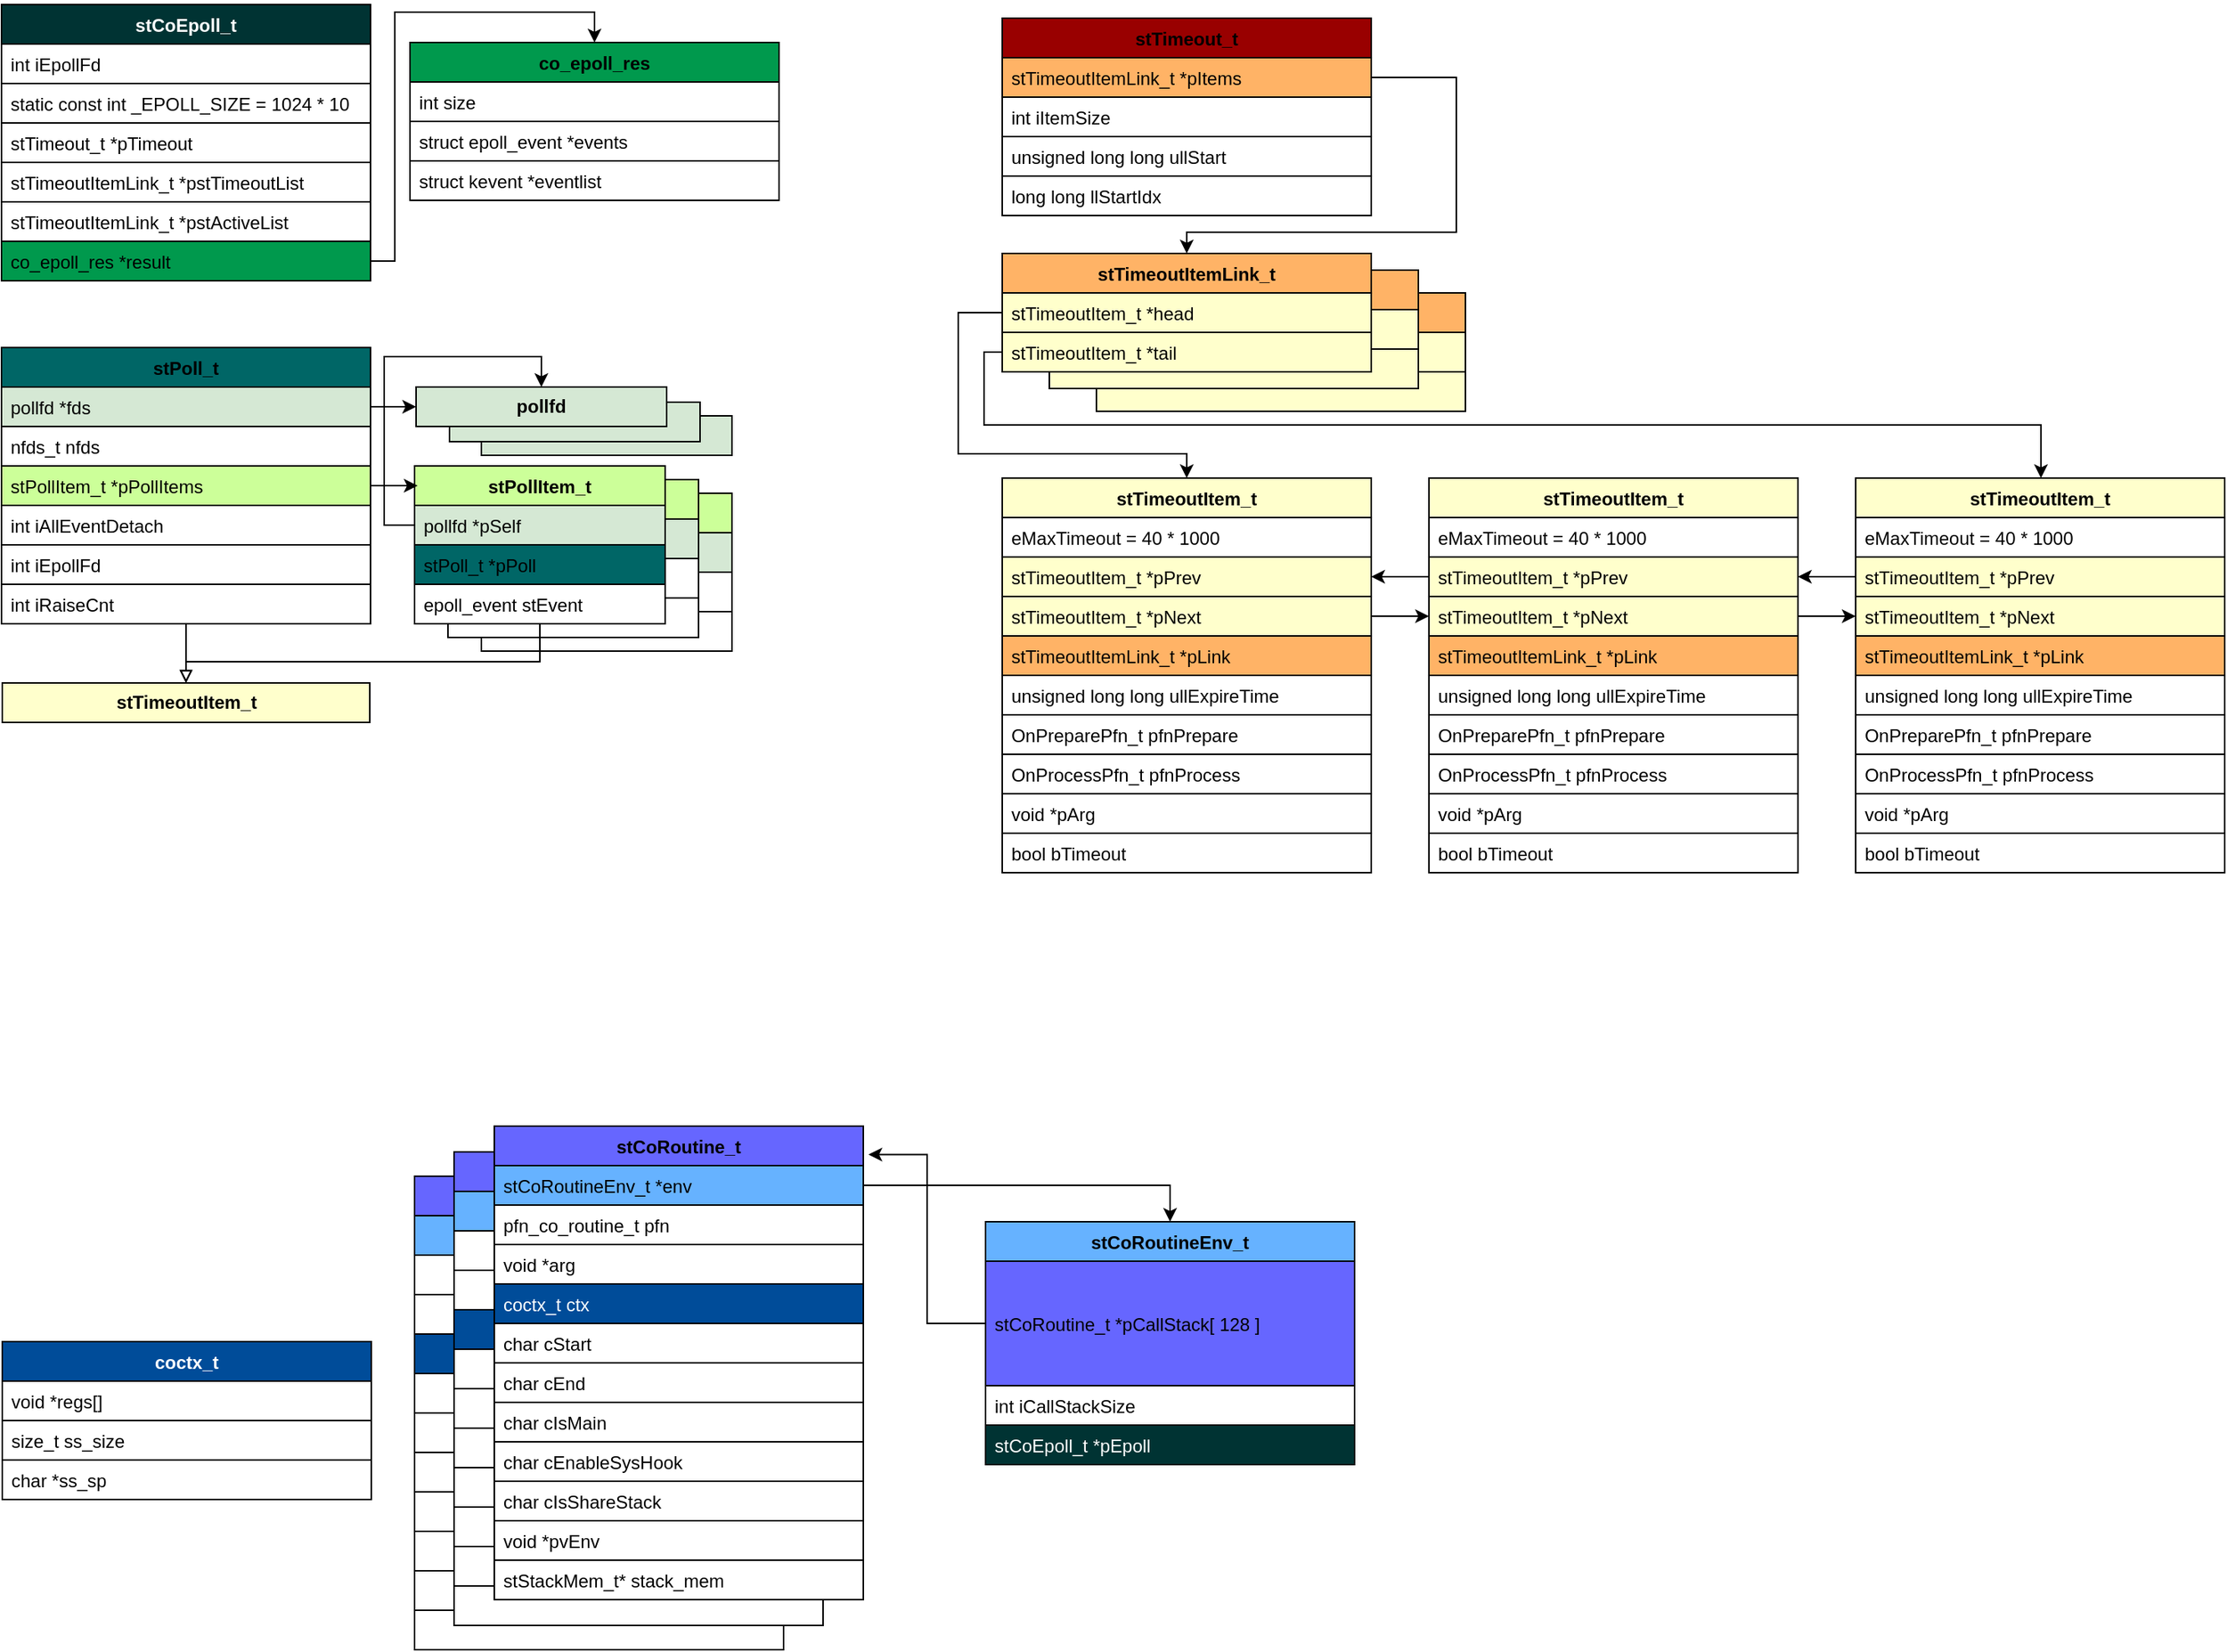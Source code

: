 <mxfile version="13.6.9" type="device" pages="2"><diagram id="zIFDascalYfFXVByqkw4" name="uml"><mxGraphModel dx="946" dy="565" grid="0" gridSize="10" guides="1" tooltips="1" connect="1" arrows="1" fold="1" page="1" pageScale="1" pageWidth="2336" pageHeight="1654" math="0" shadow="0"><root><mxCell id="0"/><mxCell id="1" parent="0"/><mxCell id="pjEBGaIkILtSolrKHV6D-85" value="" style="swimlane;fontStyle=1;align=center;verticalAlign=top;childLayout=stackLayout;horizontal=1;startSize=26;horizontalStack=0;resizeParent=1;resizeParentMax=0;resizeLast=0;collapsible=1;marginBottom=0;labelBackgroundColor=none;swimlaneLine=0;sketch=0;shadow=0;swimlaneFillColor=none;fillColor=#CCFF99;" parent="1" vertex="1"><mxGeometry x="486" y="387" width="165" height="104" as="geometry"><mxRectangle x="170" y="110" width="100" height="26" as="alternateBounds"/></mxGeometry></mxCell><object label="" id="pjEBGaIkILtSolrKHV6D-86"><mxCell style="text;align=left;verticalAlign=top;spacingLeft=4;spacingRight=4;overflow=hidden;rotatable=0;points=[[0,0.5],[1,0.5]];portConstraint=eastwest;strokeColor=#000000;fillColor=#D5E8D4;" parent="pjEBGaIkILtSolrKHV6D-85" vertex="1"><mxGeometry y="26" width="165" height="26" as="geometry"/></mxCell></object><object label="" id="pjEBGaIkILtSolrKHV6D-87"><mxCell style="text;align=left;verticalAlign=top;spacingLeft=4;spacingRight=4;overflow=hidden;rotatable=0;points=[[0,0.5],[1,0.5]];portConstraint=eastwest;fillColor=#ffffff;strokeColor=#000000;" parent="pjEBGaIkILtSolrKHV6D-85" vertex="1"><mxGeometry y="52" width="165" height="26" as="geometry"/></mxCell></object><object label="" id="pjEBGaIkILtSolrKHV6D-88"><mxCell style="text;align=left;verticalAlign=top;spacingLeft=4;spacingRight=4;overflow=hidden;rotatable=0;points=[[0,0.5],[1,0.5]];portConstraint=eastwest;strokeColor=#000000;fillColor=#ffffff;" parent="pjEBGaIkILtSolrKHV6D-85" vertex="1"><mxGeometry y="78" width="165" height="26" as="geometry"/></mxCell></object><mxCell id="pjEBGaIkILtSolrKHV6D-67" value="" style="swimlane;fontStyle=1;align=center;verticalAlign=top;childLayout=stackLayout;horizontal=1;startSize=26;horizontalStack=0;resizeParent=1;resizeParentMax=0;resizeLast=0;collapsible=1;marginBottom=0;labelBackgroundColor=none;swimlaneLine=0;sketch=0;shadow=0;swimlaneFillColor=none;fillColor=#CCFF99;" parent="1" vertex="1"><mxGeometry x="464" y="378" width="165" height="104" as="geometry"><mxRectangle x="170" y="110" width="100" height="26" as="alternateBounds"/></mxGeometry></mxCell><object label="" id="pjEBGaIkILtSolrKHV6D-68"><mxCell style="text;align=left;verticalAlign=top;spacingLeft=4;spacingRight=4;overflow=hidden;rotatable=0;points=[[0,0.5],[1,0.5]];portConstraint=eastwest;strokeColor=#000000;fillColor=#D5E8D4;" parent="pjEBGaIkILtSolrKHV6D-67" vertex="1"><mxGeometry y="26" width="165" height="26" as="geometry"/></mxCell></object><object label="" id="pjEBGaIkILtSolrKHV6D-69"><mxCell style="text;align=left;verticalAlign=top;spacingLeft=4;spacingRight=4;overflow=hidden;rotatable=0;points=[[0,0.5],[1,0.5]];portConstraint=eastwest;fillColor=#ffffff;strokeColor=#000000;" parent="pjEBGaIkILtSolrKHV6D-67" vertex="1"><mxGeometry y="52" width="165" height="26" as="geometry"/></mxCell></object><object label="" id="pjEBGaIkILtSolrKHV6D-70"><mxCell style="text;align=left;verticalAlign=top;spacingLeft=4;spacingRight=4;overflow=hidden;rotatable=0;points=[[0,0.5],[1,0.5]];portConstraint=eastwest;strokeColor=#000000;fillColor=#ffffff;" parent="pjEBGaIkILtSolrKHV6D-67" vertex="1"><mxGeometry y="78" width="165" height="26" as="geometry"/></mxCell></object><mxCell id="pjEBGaIkILtSolrKHV6D-81" value="" style="rounded=0;whiteSpace=wrap;html=1;shadow=0;labelBackgroundColor=none;sketch=0;strokeColor=#000000;fontFamily=Comic Sans MS;fillColor=#D5E8D4;" parent="1" vertex="1"><mxGeometry x="486" y="336" width="165" height="26" as="geometry"/></mxCell><mxCell id="pjEBGaIkILtSolrKHV6D-80" value="" style="rounded=0;whiteSpace=wrap;html=1;shadow=0;labelBackgroundColor=none;sketch=0;strokeColor=#000000;fontFamily=Comic Sans MS;fillColor=#D5E8D4;" parent="1" vertex="1"><mxGeometry x="465" y="327" width="165" height="26" as="geometry"/></mxCell><mxCell id="pjEBGaIkILtSolrKHV6D-1" value="stCoEpoll_t" style="swimlane;fontStyle=1;align=center;verticalAlign=top;childLayout=stackLayout;horizontal=1;startSize=26;horizontalStack=0;resizeParent=1;resizeParentMax=0;resizeLast=0;collapsible=1;marginBottom=0;labelBackgroundColor=none;swimlaneLine=0;sketch=0;shadow=0;swimlaneFillColor=none;fillColor=#003333;fontColor=#FFFFFF;" parent="1" vertex="1"><mxGeometry x="170" y="65" width="243" height="182" as="geometry"><mxRectangle x="170" y="110" width="100" height="26" as="alternateBounds"/></mxGeometry></mxCell><object label="int iEpollFd" id="pjEBGaIkILtSolrKHV6D-2"><mxCell style="text;align=left;verticalAlign=top;spacingLeft=4;spacingRight=4;overflow=hidden;rotatable=0;points=[[0,0.5],[1,0.5]];portConstraint=eastwest;strokeColor=#000000;" parent="pjEBGaIkILtSolrKHV6D-1" vertex="1"><mxGeometry y="26" width="243" height="26" as="geometry"/></mxCell></object><object label="static const int _EPOLL_SIZE = 1024 * 10" id="pjEBGaIkILtSolrKHV6D-27"><mxCell style="text;fillColor=none;align=left;verticalAlign=top;spacingLeft=4;spacingRight=4;overflow=hidden;rotatable=0;points=[[0,0.5],[1,0.5]];portConstraint=eastwest;strokeColor=#000000;" parent="pjEBGaIkILtSolrKHV6D-1" vertex="1"><mxGeometry y="52" width="243" height="26" as="geometry"/></mxCell></object><object label="stTimeout_t *pTimeout" id="pjEBGaIkILtSolrKHV6D-29"><mxCell style="text;align=left;verticalAlign=top;spacingLeft=4;spacingRight=4;overflow=hidden;rotatable=0;points=[[0,0.5],[1,0.5]];portConstraint=eastwest;strokeColor=#000000;" parent="pjEBGaIkILtSolrKHV6D-1" vertex="1"><mxGeometry y="78" width="243" height="26" as="geometry"/></mxCell></object><object label="stTimeoutItemLink_t *pstTimeoutList" id="pjEBGaIkILtSolrKHV6D-30"><mxCell style="text;strokeColor=none;fillColor=none;align=left;verticalAlign=top;spacingLeft=4;spacingRight=4;overflow=hidden;rotatable=0;points=[[0,0.5],[1,0.5]];portConstraint=eastwest;labelBorderColor=none;labelBackgroundColor=#ffffff;" parent="pjEBGaIkILtSolrKHV6D-1" vertex="1"><mxGeometry y="104" width="243" height="26" as="geometry"/></mxCell></object><object label="stTimeoutItemLink_t *pstActiveList" id="pjEBGaIkILtSolrKHV6D-31"><mxCell style="text;align=left;verticalAlign=top;spacingLeft=4;spacingRight=4;overflow=hidden;rotatable=0;points=[[0,0.5],[1,0.5]];portConstraint=eastwest;strokeColor=#000000;" parent="pjEBGaIkILtSolrKHV6D-1" vertex="1"><mxGeometry y="130" width="243" height="26" as="geometry"/></mxCell></object><object label="co_epoll_res *result" id="pjEBGaIkILtSolrKHV6D-32"><mxCell style="text;align=left;verticalAlign=top;spacingLeft=4;spacingRight=4;overflow=hidden;rotatable=0;points=[[0,0.5],[1,0.5]];portConstraint=eastwest;labelBackgroundColor=none;strokeColor=#000000;fillColor=#00994D;" parent="pjEBGaIkILtSolrKHV6D-1" vertex="1"><mxGeometry y="156" width="243" height="26" as="geometry"/></mxCell></object><mxCell id="pjEBGaIkILtSolrKHV6D-109" style="edgeStyle=orthogonalEdgeStyle;rounded=0;orthogonalLoop=1;jettySize=auto;html=1;entryX=0.5;entryY=0;entryDx=0;entryDy=0;fontFamily=Comic Sans MS;endArrow=block;endFill=0;" parent="1" source="pjEBGaIkILtSolrKHV6D-48" target="pjEBGaIkILtSolrKHV6D-120" edge="1"><mxGeometry relative="1" as="geometry"><mxPoint x="291.5" y="504" as="targetPoint"/></mxGeometry></mxCell><mxCell id="pjEBGaIkILtSolrKHV6D-48" value="stPoll_t" style="swimlane;fontStyle=1;align=center;verticalAlign=top;childLayout=stackLayout;horizontal=1;startSize=26;horizontalStack=0;resizeParent=1;resizeParentMax=0;resizeLast=0;collapsible=1;marginBottom=0;labelBackgroundColor=none;swimlaneLine=0;sketch=0;shadow=0;swimlaneFillColor=none;fillColor=#006666;" parent="1" vertex="1"><mxGeometry x="170" y="291" width="243" height="182" as="geometry"><mxRectangle x="170" y="110" width="100" height="26" as="alternateBounds"/></mxGeometry></mxCell><object label="pollfd *fds" id="pjEBGaIkILtSolrKHV6D-49"><mxCell style="text;align=left;verticalAlign=top;spacingLeft=4;spacingRight=4;overflow=hidden;rotatable=0;points=[[0,0.5],[1,0.5]];portConstraint=eastwest;strokeColor=#000000;fillColor=#D5E8D4;" parent="pjEBGaIkILtSolrKHV6D-48" vertex="1"><mxGeometry y="26" width="243" height="26" as="geometry"/></mxCell></object><object label="nfds_t nfds" id="pjEBGaIkILtSolrKHV6D-50"><mxCell style="text;fillColor=none;align=left;verticalAlign=top;spacingLeft=4;spacingRight=4;overflow=hidden;rotatable=0;points=[[0,0.5],[1,0.5]];portConstraint=eastwest;strokeColor=#000000;" parent="pjEBGaIkILtSolrKHV6D-48" vertex="1"><mxGeometry y="52" width="243" height="26" as="geometry"/></mxCell></object><object label="stPollItem_t *pPollItems" id="pjEBGaIkILtSolrKHV6D-51"><mxCell style="text;align=left;verticalAlign=top;spacingLeft=4;spacingRight=4;overflow=hidden;rotatable=0;points=[[0,0.5],[1,0.5]];portConstraint=eastwest;strokeColor=#000000;fillColor=#CCFF99;" parent="pjEBGaIkILtSolrKHV6D-48" vertex="1"><mxGeometry y="78" width="243" height="26" as="geometry"/></mxCell></object><object label="int iAllEventDetach" id="pjEBGaIkILtSolrKHV6D-52"><mxCell style="text;strokeColor=none;fillColor=none;align=left;verticalAlign=top;spacingLeft=4;spacingRight=4;overflow=hidden;rotatable=0;points=[[0,0.5],[1,0.5]];portConstraint=eastwest;labelBorderColor=none;labelBackgroundColor=#ffffff;" parent="pjEBGaIkILtSolrKHV6D-48" vertex="1"><mxGeometry y="104" width="243" height="26" as="geometry"/></mxCell></object><object label="int iEpollFd" id="pjEBGaIkILtSolrKHV6D-53"><mxCell style="text;align=left;verticalAlign=top;spacingLeft=4;spacingRight=4;overflow=hidden;rotatable=0;points=[[0,0.5],[1,0.5]];portConstraint=eastwest;strokeColor=#000000;" parent="pjEBGaIkILtSolrKHV6D-48" vertex="1"><mxGeometry y="130" width="243" height="26" as="geometry"/></mxCell></object><object label="int iRaiseCnt" id="pjEBGaIkILtSolrKHV6D-54"><mxCell style="text;align=left;verticalAlign=top;spacingLeft=4;spacingRight=4;overflow=hidden;rotatable=0;points=[[0,0.5],[1,0.5]];portConstraint=eastwest;labelBackgroundColor=none;strokeColor=#000000;" parent="pjEBGaIkILtSolrKHV6D-48" vertex="1"><mxGeometry y="156" width="243" height="26" as="geometry"/></mxCell></object><mxCell id="pjEBGaIkILtSolrKHV6D-55" value="stPollItem_t" style="swimlane;fontStyle=1;align=center;verticalAlign=top;childLayout=stackLayout;horizontal=1;startSize=26;horizontalStack=0;resizeParent=1;resizeParentMax=0;resizeLast=0;collapsible=1;marginBottom=0;labelBackgroundColor=none;swimlaneLine=0;sketch=0;shadow=0;swimlaneFillColor=none;fillColor=#CCFF99;" parent="1" vertex="1"><mxGeometry x="442" y="369" width="165" height="104" as="geometry"><mxRectangle x="170" y="110" width="100" height="26" as="alternateBounds"/></mxGeometry></mxCell><object label="pollfd *pSelf" id="pjEBGaIkILtSolrKHV6D-56"><mxCell style="text;align=left;verticalAlign=top;spacingLeft=4;spacingRight=4;overflow=hidden;rotatable=0;points=[[0,0.5],[1,0.5]];portConstraint=eastwest;strokeColor=#000000;sketch=0;glass=0;rounded=0;shadow=0;fillColor=#D5E8D4;" parent="pjEBGaIkILtSolrKHV6D-55" vertex="1"><mxGeometry y="26" width="165" height="26" as="geometry"/></mxCell></object><object label="stPoll_t *pPoll" id="pjEBGaIkILtSolrKHV6D-57"><mxCell style="text;align=left;verticalAlign=top;spacingLeft=4;spacingRight=4;overflow=hidden;rotatable=0;points=[[0,0.5],[1,0.5]];portConstraint=eastwest;strokeColor=#000000;fillColor=#006666;" parent="pjEBGaIkILtSolrKHV6D-55" vertex="1"><mxGeometry y="52" width="165" height="26" as="geometry"/></mxCell></object><object label="epoll_event stEvent" id="pjEBGaIkILtSolrKHV6D-58"><mxCell style="text;align=left;verticalAlign=top;spacingLeft=4;spacingRight=4;overflow=hidden;rotatable=0;points=[[0,0.5],[1,0.5]];portConstraint=eastwest;strokeColor=#000000;fillColor=#ffffff;" parent="pjEBGaIkILtSolrKHV6D-55" vertex="1"><mxGeometry y="78" width="165" height="26" as="geometry"/></mxCell></object><mxCell id="pjEBGaIkILtSolrKHV6D-79" value="&lt;span style=&quot;font-family: &amp;#34;helvetica&amp;#34; ; text-align: left&quot;&gt;&lt;b&gt;pollfd&lt;/b&gt;&lt;/span&gt;" style="rounded=0;whiteSpace=wrap;html=1;shadow=0;labelBackgroundColor=none;sketch=0;strokeColor=#000000;fontFamily=Comic Sans MS;fillColor=#D5E8D4;" parent="1" vertex="1"><mxGeometry x="443" y="317" width="165" height="26" as="geometry"/></mxCell><mxCell id="pjEBGaIkILtSolrKHV6D-82" style="edgeStyle=orthogonalEdgeStyle;rounded=0;orthogonalLoop=1;jettySize=auto;html=1;fontFamily=Comic Sans MS;entryX=0;entryY=0.5;entryDx=0;entryDy=0;" parent="1" source="pjEBGaIkILtSolrKHV6D-49" target="pjEBGaIkILtSolrKHV6D-79" edge="1"><mxGeometry relative="1" as="geometry"><mxPoint x="455" y="276" as="targetPoint"/></mxGeometry></mxCell><mxCell id="pjEBGaIkILtSolrKHV6D-83" style="edgeStyle=orthogonalEdgeStyle;rounded=0;orthogonalLoop=1;jettySize=auto;html=1;fontFamily=Comic Sans MS;" parent="1" source="pjEBGaIkILtSolrKHV6D-51" edge="1"><mxGeometry relative="1" as="geometry"><mxPoint x="444" y="382" as="targetPoint"/></mxGeometry></mxCell><mxCell id="pjEBGaIkILtSolrKHV6D-33" value="co_epoll_res" style="swimlane;fontStyle=1;align=center;verticalAlign=top;childLayout=stackLayout;horizontal=1;startSize=26;horizontalStack=0;resizeParent=1;resizeParentMax=0;resizeLast=0;collapsible=1;marginBottom=0;labelBackgroundColor=none;swimlaneLine=0;sketch=0;shadow=0;swimlaneFillColor=none;fillColor=#00994D;" parent="1" vertex="1"><mxGeometry x="439" y="90" width="243" height="104" as="geometry"><mxRectangle x="170" y="110" width="100" height="26" as="alternateBounds"/></mxGeometry></mxCell><object label="int size" id="pjEBGaIkILtSolrKHV6D-34"><mxCell style="text;align=left;verticalAlign=top;spacingLeft=4;spacingRight=4;overflow=hidden;rotatable=0;points=[[0,0.5],[1,0.5]];portConstraint=eastwest;strokeColor=#000000;" parent="pjEBGaIkILtSolrKHV6D-33" vertex="1"><mxGeometry y="26" width="243" height="26" as="geometry"/></mxCell></object><object label="struct epoll_event *events" id="pjEBGaIkILtSolrKHV6D-35"><mxCell style="text;fillColor=none;align=left;verticalAlign=top;spacingLeft=4;spacingRight=4;overflow=hidden;rotatable=0;points=[[0,0.5],[1,0.5]];portConstraint=eastwest;strokeColor=#000000;" parent="pjEBGaIkILtSolrKHV6D-33" vertex="1"><mxGeometry y="52" width="243" height="26" as="geometry"/></mxCell></object><object label="struct kevent *eventlist" id="pjEBGaIkILtSolrKHV6D-36"><mxCell style="text;align=left;verticalAlign=top;spacingLeft=4;spacingRight=4;overflow=hidden;rotatable=0;points=[[0,0.5],[1,0.5]];portConstraint=eastwest;strokeColor=#000000;" parent="pjEBGaIkILtSolrKHV6D-33" vertex="1"><mxGeometry y="78" width="243" height="26" as="geometry"/></mxCell></object><mxCell id="pjEBGaIkILtSolrKHV6D-91" style="edgeStyle=orthogonalEdgeStyle;rounded=0;orthogonalLoop=1;jettySize=auto;html=1;fontFamily=Comic Sans MS;entryX=0.5;entryY=0;entryDx=0;entryDy=0;exitX=0;exitY=0.5;exitDx=0;exitDy=0;" parent="1" source="pjEBGaIkILtSolrKHV6D-56" target="pjEBGaIkILtSolrKHV6D-79" edge="1"><mxGeometry relative="1" as="geometry"><mxPoint x="447" y="241" as="targetPoint"/></mxGeometry></mxCell><mxCell id="pjEBGaIkILtSolrKHV6D-92" style="edgeStyle=orthogonalEdgeStyle;rounded=0;orthogonalLoop=1;jettySize=auto;html=1;entryX=0.5;entryY=0;entryDx=0;entryDy=0;fontFamily=Comic Sans MS;" parent="1" source="pjEBGaIkILtSolrKHV6D-32" target="pjEBGaIkILtSolrKHV6D-33" edge="1"><mxGeometry relative="1" as="geometry"><Array as="points"><mxPoint x="429" y="234"/><mxPoint x="429" y="70"/><mxPoint x="561" y="70"/></Array></mxGeometry></mxCell><mxCell id="pjEBGaIkILtSolrKHV6D-120" value="&lt;span style=&quot;font-family: &amp;#34;helvetica&amp;#34; ; font-weight: 700&quot;&gt;stTimeoutItem_t&lt;/span&gt;" style="rounded=0;whiteSpace=wrap;html=1;shadow=0;labelBackgroundColor=none;sketch=0;strokeColor=#000000;fontFamily=Comic Sans MS;fillColor=#FFFFCC;" parent="1" vertex="1"><mxGeometry x="170.5" y="512" width="242" height="26" as="geometry"/></mxCell><mxCell id="pjEBGaIkILtSolrKHV6D-121" style="edgeStyle=orthogonalEdgeStyle;rounded=0;orthogonalLoop=1;jettySize=auto;html=1;entryX=0.5;entryY=0;entryDx=0;entryDy=0;fontFamily=Comic Sans MS;endArrow=block;endFill=0;exitX=0.5;exitY=1;exitDx=0;exitDy=0;" parent="1" source="pjEBGaIkILtSolrKHV6D-55" target="pjEBGaIkILtSolrKHV6D-120" edge="1"><mxGeometry relative="1" as="geometry"><mxPoint x="301.486" y="483" as="sourcePoint"/><mxPoint x="301.5" y="522" as="targetPoint"/><Array as="points"><mxPoint x="525" y="498"/><mxPoint x="291" y="498"/></Array></mxGeometry></mxCell><mxCell id="88nDd387vEsgpgYrD9lZ-1" style="rounded=0;orthogonalLoop=1;jettySize=auto;html=1;endArrow=classic;endFill=1;fontFamily=Comic Sans MS;sketch=0;" parent="1" source="88nDd387vEsgpgYrD9lZ-29" target="88nDd387vEsgpgYrD9lZ-19" edge="1"><mxGeometry relative="1" as="geometry"/></mxCell><mxCell id="88nDd387vEsgpgYrD9lZ-2" style="edgeStyle=none;rounded=0;sketch=0;orthogonalLoop=1;jettySize=auto;html=1;exitX=0;exitY=0.5;exitDx=0;exitDy=0;entryX=1;entryY=0.5;entryDx=0;entryDy=0;endArrow=classic;endFill=1;fontFamily=Comic Sans MS;" parent="1" source="88nDd387vEsgpgYrD9lZ-39" target="88nDd387vEsgpgYrD9lZ-29" edge="1"><mxGeometry relative="1" as="geometry"/></mxCell><mxCell id="88nDd387vEsgpgYrD9lZ-3" style="edgeStyle=none;rounded=0;sketch=0;orthogonalLoop=1;jettySize=auto;html=1;endArrow=classic;endFill=1;fontFamily=Comic Sans MS;" parent="1" source="88nDd387vEsgpgYrD9lZ-20" target="88nDd387vEsgpgYrD9lZ-30" edge="1"><mxGeometry relative="1" as="geometry"/></mxCell><mxCell id="88nDd387vEsgpgYrD9lZ-4" style="edgeStyle=none;rounded=0;sketch=0;orthogonalLoop=1;jettySize=auto;html=1;exitX=1;exitY=0.5;exitDx=0;exitDy=0;entryX=0;entryY=0.5;entryDx=0;entryDy=0;endArrow=classic;endFill=1;fontFamily=Comic Sans MS;" parent="1" source="88nDd387vEsgpgYrD9lZ-30" target="88nDd387vEsgpgYrD9lZ-40" edge="1"><mxGeometry relative="1" as="geometry"/></mxCell><mxCell id="88nDd387vEsgpgYrD9lZ-5" style="edgeStyle=orthogonalEdgeStyle;rounded=0;sketch=0;orthogonalLoop=1;jettySize=auto;html=1;exitX=0;exitY=0.5;exitDx=0;exitDy=0;endArrow=classic;endFill=1;fontFamily=Comic Sans MS;elbow=vertical;entryX=0.5;entryY=0;entryDx=0;entryDy=0;" parent="1" source="88nDd387vEsgpgYrD9lZ-15" target="88nDd387vEsgpgYrD9lZ-17" edge="1"><mxGeometry relative="1" as="geometry"><mxPoint x="806.246" y="349.897" as="targetPoint"/><Array as="points"><mxPoint x="800" y="268"/><mxPoint x="800" y="361"/><mxPoint x="951" y="361"/></Array></mxGeometry></mxCell><mxCell id="88nDd387vEsgpgYrD9lZ-6" style="edgeStyle=orthogonalEdgeStyle;rounded=0;sketch=0;orthogonalLoop=1;jettySize=auto;html=1;endArrow=classic;endFill=1;fontFamily=Comic Sans MS;exitX=0;exitY=0.5;exitDx=0;exitDy=0;" parent="1" source="88nDd387vEsgpgYrD9lZ-16" target="88nDd387vEsgpgYrD9lZ-37" edge="1"><mxGeometry relative="1" as="geometry"><Array as="points"><mxPoint x="817" y="294"/><mxPoint x="817" y="342"/><mxPoint x="1513" y="342"/></Array></mxGeometry></mxCell><mxCell id="88nDd387vEsgpgYrD9lZ-7" style="edgeStyle=orthogonalEdgeStyle;rounded=0;sketch=0;orthogonalLoop=1;jettySize=auto;html=1;entryX=0.5;entryY=0;entryDx=0;entryDy=0;endArrow=classic;endFill=1;fontFamily=Comic Sans MS;" parent="1" source="88nDd387vEsgpgYrD9lZ-48" target="88nDd387vEsgpgYrD9lZ-14" edge="1"><mxGeometry relative="1" as="geometry"><Array as="points"><mxPoint x="1128" y="113"/><mxPoint x="1128" y="215"/><mxPoint x="951" y="215"/></Array></mxGeometry></mxCell><mxCell id="88nDd387vEsgpgYrD9lZ-8" value="" style="swimlane;fontStyle=1;align=center;verticalAlign=top;childLayout=stackLayout;horizontal=1;startSize=26;horizontalStack=0;resizeParent=1;resizeParentMax=0;resizeLast=0;collapsible=1;marginBottom=0;labelBackgroundColor=none;swimlaneLine=0;sketch=0;shadow=0;swimlaneFillColor=none;fillColor=#FFB366;" parent="1" vertex="1"><mxGeometry x="891" y="255" width="243" height="78" as="geometry"><mxRectangle x="170" y="110" width="100" height="26" as="alternateBounds"/></mxGeometry></mxCell><object label="" id="88nDd387vEsgpgYrD9lZ-9"><mxCell style="text;align=left;verticalAlign=top;spacingLeft=4;spacingRight=4;overflow=hidden;rotatable=0;points=[[0,0.5],[1,0.5]];portConstraint=eastwest;strokeColor=#000000;fillColor=#FFFFCC;" parent="88nDd387vEsgpgYrD9lZ-8" vertex="1"><mxGeometry y="26" width="243" height="26" as="geometry"/></mxCell></object><object label="" id="88nDd387vEsgpgYrD9lZ-10"><mxCell style="text;align=left;verticalAlign=top;spacingLeft=4;spacingRight=4;overflow=hidden;rotatable=0;points=[[0,0.5],[1,0.5]];portConstraint=eastwest;labelBackgroundColor=none;strokeColor=#000000;fillColor=#FFFFCC;" parent="88nDd387vEsgpgYrD9lZ-8" vertex="1"><mxGeometry y="52" width="243" height="26" as="geometry"/></mxCell></object><mxCell id="88nDd387vEsgpgYrD9lZ-11" value="" style="swimlane;fontStyle=1;align=center;verticalAlign=top;childLayout=stackLayout;horizontal=1;startSize=26;horizontalStack=0;resizeParent=1;resizeParentMax=0;resizeLast=0;collapsible=1;marginBottom=0;labelBackgroundColor=none;swimlaneLine=0;sketch=0;shadow=0;swimlaneFillColor=none;fillColor=#FFB366;" parent="1" vertex="1"><mxGeometry x="860" y="240" width="243" height="78" as="geometry"><mxRectangle x="170" y="110" width="100" height="26" as="alternateBounds"/></mxGeometry></mxCell><object label="" id="88nDd387vEsgpgYrD9lZ-12"><mxCell style="text;align=left;verticalAlign=top;spacingLeft=4;spacingRight=4;overflow=hidden;rotatable=0;points=[[0,0.5],[1,0.5]];portConstraint=eastwest;strokeColor=#000000;fillColor=#FFFFCC;" parent="88nDd387vEsgpgYrD9lZ-11" vertex="1"><mxGeometry y="26" width="243" height="26" as="geometry"/></mxCell></object><object label="" id="88nDd387vEsgpgYrD9lZ-13"><mxCell style="text;align=left;verticalAlign=top;spacingLeft=4;spacingRight=4;overflow=hidden;rotatable=0;points=[[0,0.5],[1,0.5]];portConstraint=eastwest;labelBackgroundColor=none;strokeColor=#000000;fillColor=#FFFFCC;" parent="88nDd387vEsgpgYrD9lZ-11" vertex="1"><mxGeometry y="52" width="243" height="26" as="geometry"/></mxCell></object><mxCell id="88nDd387vEsgpgYrD9lZ-14" value="stTimeoutItemLink_t" style="swimlane;fontStyle=1;align=center;verticalAlign=top;childLayout=stackLayout;horizontal=1;startSize=26;horizontalStack=0;resizeParent=1;resizeParentMax=0;resizeLast=0;collapsible=1;marginBottom=0;labelBackgroundColor=none;swimlaneLine=0;sketch=0;shadow=0;swimlaneFillColor=none;fillColor=#FFB366;" parent="1" vertex="1"><mxGeometry x="828.97" y="229" width="243" height="78" as="geometry"><mxRectangle x="170" y="110" width="100" height="26" as="alternateBounds"/></mxGeometry></mxCell><object label="stTimeoutItem_t *head" id="88nDd387vEsgpgYrD9lZ-15"><mxCell style="text;align=left;verticalAlign=top;spacingLeft=4;spacingRight=4;overflow=hidden;rotatable=0;points=[[0,0.5],[1,0.5]];portConstraint=eastwest;strokeColor=#000000;fillColor=#FFFFCC;" parent="88nDd387vEsgpgYrD9lZ-14" vertex="1"><mxGeometry y="26" width="243" height="26" as="geometry"/></mxCell></object><object label="stTimeoutItem_t *tail" id="88nDd387vEsgpgYrD9lZ-16"><mxCell style="text;align=left;verticalAlign=top;spacingLeft=4;spacingRight=4;overflow=hidden;rotatable=0;points=[[0,0.5],[1,0.5]];portConstraint=eastwest;labelBackgroundColor=none;strokeColor=#000000;fillColor=#FFFFCC;" parent="88nDd387vEsgpgYrD9lZ-14" vertex="1"><mxGeometry y="52" width="243" height="26" as="geometry"/></mxCell></object><mxCell id="88nDd387vEsgpgYrD9lZ-17" value="stTimeoutItem_t" style="swimlane;fontStyle=1;align=center;verticalAlign=top;childLayout=stackLayout;horizontal=1;startSize=26;horizontalStack=0;resizeParent=1;resizeParentMax=0;resizeLast=0;collapsible=1;marginBottom=0;labelBackgroundColor=none;swimlaneLine=0;sketch=0;shadow=0;swimlaneFillColor=none;fillColor=#FFFFCC;" parent="1" vertex="1"><mxGeometry x="828.97" y="377" width="243" height="260" as="geometry"><mxRectangle x="170" y="110" width="100" height="26" as="alternateBounds"/></mxGeometry></mxCell><object label="eMaxTimeout = 40 * 1000" id="88nDd387vEsgpgYrD9lZ-18"><mxCell style="text;align=left;verticalAlign=top;spacingLeft=4;spacingRight=4;overflow=hidden;rotatable=0;points=[[0,0.5],[1,0.5]];portConstraint=eastwest;strokeColor=#000000;fillColor=#ffffff;" parent="88nDd387vEsgpgYrD9lZ-17" vertex="1"><mxGeometry y="26" width="243" height="26" as="geometry"/></mxCell></object><object label="stTimeoutItem_t *pPrev" id="88nDd387vEsgpgYrD9lZ-19"><mxCell style="text;align=left;verticalAlign=top;spacingLeft=4;spacingRight=4;overflow=hidden;rotatable=0;points=[[0,0.5],[1,0.5]];portConstraint=eastwest;strokeColor=#000000;fillColor=#FFFFCC;" parent="88nDd387vEsgpgYrD9lZ-17" vertex="1"><mxGeometry y="52" width="243" height="26" as="geometry"/></mxCell></object><object label="stTimeoutItem_t *pNext" id="88nDd387vEsgpgYrD9lZ-20"><mxCell style="text;align=left;verticalAlign=top;spacingLeft=4;spacingRight=4;overflow=hidden;rotatable=0;points=[[0,0.5],[1,0.5]];portConstraint=eastwest;labelBackgroundColor=none;strokeColor=#000000;fillColor=#FFFFCC;" parent="88nDd387vEsgpgYrD9lZ-17" vertex="1"><mxGeometry y="78" width="243" height="26" as="geometry"/></mxCell></object><object label="stTimeoutItemLink_t *pLink" id="88nDd387vEsgpgYrD9lZ-21"><mxCell style="text;align=left;verticalAlign=top;spacingLeft=4;spacingRight=4;overflow=hidden;rotatable=0;points=[[0,0.5],[1,0.5]];portConstraint=eastwest;labelBackgroundColor=none;strokeColor=#000000;fillColor=#FFB366;" parent="88nDd387vEsgpgYrD9lZ-17" vertex="1"><mxGeometry y="104" width="243" height="26" as="geometry"/></mxCell></object><object label="unsigned long long ullExpireTime" id="88nDd387vEsgpgYrD9lZ-22"><mxCell style="text;align=left;verticalAlign=top;spacingLeft=4;spacingRight=4;overflow=hidden;rotatable=0;points=[[0,0.5],[1,0.5]];portConstraint=eastwest;labelBackgroundColor=none;strokeColor=#000000;fillColor=#ffffff;" parent="88nDd387vEsgpgYrD9lZ-17" vertex="1"><mxGeometry y="130" width="243" height="26" as="geometry"/></mxCell></object><object label="OnPreparePfn_t pfnPrepare" id="88nDd387vEsgpgYrD9lZ-23"><mxCell style="text;align=left;verticalAlign=top;spacingLeft=4;spacingRight=4;overflow=hidden;rotatable=0;points=[[0,0.5],[1,0.5]];portConstraint=eastwest;labelBackgroundColor=none;strokeColor=#000000;fillColor=#ffffff;" parent="88nDd387vEsgpgYrD9lZ-17" vertex="1"><mxGeometry y="156" width="243" height="26" as="geometry"/></mxCell></object><object label="OnProcessPfn_t pfnProcess" id="88nDd387vEsgpgYrD9lZ-24"><mxCell style="text;align=left;verticalAlign=top;spacingLeft=4;spacingRight=4;overflow=hidden;rotatable=0;points=[[0,0.5],[1,0.5]];portConstraint=eastwest;labelBackgroundColor=none;strokeColor=#000000;fillColor=#ffffff;" parent="88nDd387vEsgpgYrD9lZ-17" vertex="1"><mxGeometry y="182" width="243" height="26" as="geometry"/></mxCell></object><object label="void *pArg" id="88nDd387vEsgpgYrD9lZ-25"><mxCell style="text;align=left;verticalAlign=top;spacingLeft=4;spacingRight=4;overflow=hidden;rotatable=0;points=[[0,0.5],[1,0.5]];portConstraint=eastwest;labelBackgroundColor=none;strokeColor=#000000;" parent="88nDd387vEsgpgYrD9lZ-17" vertex="1"><mxGeometry y="208" width="243" height="26" as="geometry"/></mxCell></object><object label="bool bTimeout" id="88nDd387vEsgpgYrD9lZ-26"><mxCell style="text;align=left;verticalAlign=top;spacingLeft=4;spacingRight=4;overflow=hidden;rotatable=0;points=[[0,0.5],[1,0.5]];portConstraint=eastwest;labelBackgroundColor=none;strokeColor=#000000;fillColor=#ffffff;" parent="88nDd387vEsgpgYrD9lZ-17" vertex="1"><mxGeometry y="234" width="243" height="26" as="geometry"/></mxCell></object><mxCell id="88nDd387vEsgpgYrD9lZ-27" value="stTimeoutItem_t" style="swimlane;fontStyle=1;align=center;verticalAlign=top;childLayout=stackLayout;horizontal=1;startSize=26;horizontalStack=0;resizeParent=1;resizeParentMax=0;resizeLast=0;collapsible=1;marginBottom=0;labelBackgroundColor=none;swimlaneLine=0;sketch=0;shadow=0;swimlaneFillColor=none;fillColor=#FFFFCC;" parent="1" vertex="1"><mxGeometry x="1109.97" y="377" width="243" height="260" as="geometry"><mxRectangle x="170" y="110" width="100" height="26" as="alternateBounds"/></mxGeometry></mxCell><object label="eMaxTimeout = 40 * 1000" id="88nDd387vEsgpgYrD9lZ-28"><mxCell style="text;align=left;verticalAlign=top;spacingLeft=4;spacingRight=4;overflow=hidden;rotatable=0;points=[[0,0.5],[1,0.5]];portConstraint=eastwest;strokeColor=#000000;fillColor=#ffffff;" parent="88nDd387vEsgpgYrD9lZ-27" vertex="1"><mxGeometry y="26" width="243" height="26" as="geometry"/></mxCell></object><object label="stTimeoutItem_t *pPrev" id="88nDd387vEsgpgYrD9lZ-29"><mxCell style="text;align=left;verticalAlign=top;spacingLeft=4;spacingRight=4;overflow=hidden;rotatable=0;points=[[0,0.5],[1,0.5]];portConstraint=eastwest;strokeColor=#000000;fillColor=#FFFFCC;" parent="88nDd387vEsgpgYrD9lZ-27" vertex="1"><mxGeometry y="52" width="243" height="26" as="geometry"/></mxCell></object><object label="stTimeoutItem_t *pNext" id="88nDd387vEsgpgYrD9lZ-30"><mxCell style="text;align=left;verticalAlign=top;spacingLeft=4;spacingRight=4;overflow=hidden;rotatable=0;points=[[0,0.5],[1,0.5]];portConstraint=eastwest;labelBackgroundColor=none;strokeColor=#000000;fillColor=#FFFFCC;" parent="88nDd387vEsgpgYrD9lZ-27" vertex="1"><mxGeometry y="78" width="243" height="26" as="geometry"/></mxCell></object><object label="stTimeoutItemLink_t *pLink" id="88nDd387vEsgpgYrD9lZ-31"><mxCell style="text;align=left;verticalAlign=top;spacingLeft=4;spacingRight=4;overflow=hidden;rotatable=0;points=[[0,0.5],[1,0.5]];portConstraint=eastwest;labelBackgroundColor=none;strokeColor=#000000;fillColor=#FFB366;" parent="88nDd387vEsgpgYrD9lZ-27" vertex="1"><mxGeometry y="104" width="243" height="26" as="geometry"/></mxCell></object><object label="unsigned long long ullExpireTime" id="88nDd387vEsgpgYrD9lZ-32"><mxCell style="text;align=left;verticalAlign=top;spacingLeft=4;spacingRight=4;overflow=hidden;rotatable=0;points=[[0,0.5],[1,0.5]];portConstraint=eastwest;labelBackgroundColor=none;strokeColor=#000000;fillColor=#ffffff;" parent="88nDd387vEsgpgYrD9lZ-27" vertex="1"><mxGeometry y="130" width="243" height="26" as="geometry"/></mxCell></object><object label="OnPreparePfn_t pfnPrepare" id="88nDd387vEsgpgYrD9lZ-33"><mxCell style="text;align=left;verticalAlign=top;spacingLeft=4;spacingRight=4;overflow=hidden;rotatable=0;points=[[0,0.5],[1,0.5]];portConstraint=eastwest;labelBackgroundColor=none;strokeColor=#000000;fillColor=#ffffff;" parent="88nDd387vEsgpgYrD9lZ-27" vertex="1"><mxGeometry y="156" width="243" height="26" as="geometry"/></mxCell></object><object label="OnProcessPfn_t pfnProcess" id="88nDd387vEsgpgYrD9lZ-34"><mxCell style="text;align=left;verticalAlign=top;spacingLeft=4;spacingRight=4;overflow=hidden;rotatable=0;points=[[0,0.5],[1,0.5]];portConstraint=eastwest;labelBackgroundColor=none;strokeColor=#000000;fillColor=#ffffff;" parent="88nDd387vEsgpgYrD9lZ-27" vertex="1"><mxGeometry y="182" width="243" height="26" as="geometry"/></mxCell></object><object label="void *pArg" id="88nDd387vEsgpgYrD9lZ-35"><mxCell style="text;align=left;verticalAlign=top;spacingLeft=4;spacingRight=4;overflow=hidden;rotatable=0;points=[[0,0.5],[1,0.5]];portConstraint=eastwest;labelBackgroundColor=none;strokeColor=#000000;" parent="88nDd387vEsgpgYrD9lZ-27" vertex="1"><mxGeometry y="208" width="243" height="26" as="geometry"/></mxCell></object><object label="bool bTimeout" id="88nDd387vEsgpgYrD9lZ-36"><mxCell style="text;align=left;verticalAlign=top;spacingLeft=4;spacingRight=4;overflow=hidden;rotatable=0;points=[[0,0.5],[1,0.5]];portConstraint=eastwest;labelBackgroundColor=none;strokeColor=#000000;fillColor=#ffffff;" parent="88nDd387vEsgpgYrD9lZ-27" vertex="1"><mxGeometry y="234" width="243" height="26" as="geometry"/></mxCell></object><mxCell id="88nDd387vEsgpgYrD9lZ-37" value="stTimeoutItem_t" style="swimlane;fontStyle=1;align=center;verticalAlign=top;childLayout=stackLayout;horizontal=1;startSize=26;horizontalStack=0;resizeParent=1;resizeParentMax=0;resizeLast=0;collapsible=1;marginBottom=0;labelBackgroundColor=none;swimlaneLine=0;sketch=0;shadow=0;swimlaneFillColor=none;fillColor=#FFFFCC;" parent="1" vertex="1"><mxGeometry x="1390.97" y="377" width="243" height="260" as="geometry"><mxRectangle x="170" y="110" width="100" height="26" as="alternateBounds"/></mxGeometry></mxCell><object label="eMaxTimeout = 40 * 1000" id="88nDd387vEsgpgYrD9lZ-38"><mxCell style="text;align=left;verticalAlign=top;spacingLeft=4;spacingRight=4;overflow=hidden;rotatable=0;points=[[0,0.5],[1,0.5]];portConstraint=eastwest;strokeColor=#000000;fillColor=#ffffff;" parent="88nDd387vEsgpgYrD9lZ-37" vertex="1"><mxGeometry y="26" width="243" height="26" as="geometry"/></mxCell></object><object label="stTimeoutItem_t *pPrev" id="88nDd387vEsgpgYrD9lZ-39"><mxCell style="text;align=left;verticalAlign=top;spacingLeft=4;spacingRight=4;overflow=hidden;rotatable=0;points=[[0,0.5],[1,0.5]];portConstraint=eastwest;strokeColor=#000000;fillColor=#FFFFCC;" parent="88nDd387vEsgpgYrD9lZ-37" vertex="1"><mxGeometry y="52" width="243" height="26" as="geometry"/></mxCell></object><object label="stTimeoutItem_t *pNext" id="88nDd387vEsgpgYrD9lZ-40"><mxCell style="text;align=left;verticalAlign=top;spacingLeft=4;spacingRight=4;overflow=hidden;rotatable=0;points=[[0,0.5],[1,0.5]];portConstraint=eastwest;labelBackgroundColor=none;strokeColor=#000000;fillColor=#FFFFCC;" parent="88nDd387vEsgpgYrD9lZ-37" vertex="1"><mxGeometry y="78" width="243" height="26" as="geometry"/></mxCell></object><object label="stTimeoutItemLink_t *pLink" id="88nDd387vEsgpgYrD9lZ-41"><mxCell style="text;align=left;verticalAlign=top;spacingLeft=4;spacingRight=4;overflow=hidden;rotatable=0;points=[[0,0.5],[1,0.5]];portConstraint=eastwest;labelBackgroundColor=none;strokeColor=#000000;fillColor=#FFB366;" parent="88nDd387vEsgpgYrD9lZ-37" vertex="1"><mxGeometry y="104" width="243" height="26" as="geometry"/></mxCell></object><object label="unsigned long long ullExpireTime" id="88nDd387vEsgpgYrD9lZ-42"><mxCell style="text;align=left;verticalAlign=top;spacingLeft=4;spacingRight=4;overflow=hidden;rotatable=0;points=[[0,0.5],[1,0.5]];portConstraint=eastwest;labelBackgroundColor=none;strokeColor=#000000;fillColor=#ffffff;" parent="88nDd387vEsgpgYrD9lZ-37" vertex="1"><mxGeometry y="130" width="243" height="26" as="geometry"/></mxCell></object><object label="OnPreparePfn_t pfnPrepare" id="88nDd387vEsgpgYrD9lZ-43"><mxCell style="text;align=left;verticalAlign=top;spacingLeft=4;spacingRight=4;overflow=hidden;rotatable=0;points=[[0,0.5],[1,0.5]];portConstraint=eastwest;labelBackgroundColor=none;strokeColor=#000000;fillColor=#ffffff;" parent="88nDd387vEsgpgYrD9lZ-37" vertex="1"><mxGeometry y="156" width="243" height="26" as="geometry"/></mxCell></object><object label="OnProcessPfn_t pfnProcess" id="88nDd387vEsgpgYrD9lZ-44"><mxCell style="text;align=left;verticalAlign=top;spacingLeft=4;spacingRight=4;overflow=hidden;rotatable=0;points=[[0,0.5],[1,0.5]];portConstraint=eastwest;labelBackgroundColor=none;strokeColor=#000000;fillColor=#ffffff;" parent="88nDd387vEsgpgYrD9lZ-37" vertex="1"><mxGeometry y="182" width="243" height="26" as="geometry"/></mxCell></object><object label="void *pArg" id="88nDd387vEsgpgYrD9lZ-45"><mxCell style="text;align=left;verticalAlign=top;spacingLeft=4;spacingRight=4;overflow=hidden;rotatable=0;points=[[0,0.5],[1,0.5]];portConstraint=eastwest;labelBackgroundColor=none;strokeColor=#000000;" parent="88nDd387vEsgpgYrD9lZ-37" vertex="1"><mxGeometry y="208" width="243" height="26" as="geometry"/></mxCell></object><object label="bool bTimeout" id="88nDd387vEsgpgYrD9lZ-46"><mxCell style="text;align=left;verticalAlign=top;spacingLeft=4;spacingRight=4;overflow=hidden;rotatable=0;points=[[0,0.5],[1,0.5]];portConstraint=eastwest;labelBackgroundColor=none;strokeColor=#000000;fillColor=#ffffff;" parent="88nDd387vEsgpgYrD9lZ-37" vertex="1"><mxGeometry y="234" width="243" height="26" as="geometry"/></mxCell></object><mxCell id="88nDd387vEsgpgYrD9lZ-47" value="stTimeout_t" style="swimlane;fontStyle=1;align=center;verticalAlign=top;childLayout=stackLayout;horizontal=1;startSize=26;horizontalStack=0;resizeParent=1;resizeParentMax=0;resizeLast=0;collapsible=1;marginBottom=0;labelBackgroundColor=none;swimlaneLine=0;sketch=0;shadow=0;swimlaneFillColor=none;fillColor=#990000;" parent="1" vertex="1"><mxGeometry x="828.97" y="74" width="243" height="130" as="geometry"><mxRectangle x="170" y="110" width="100" height="26" as="alternateBounds"/></mxGeometry></mxCell><object label="stTimeoutItemLink_t *pItems" id="88nDd387vEsgpgYrD9lZ-48"><mxCell style="text;align=left;verticalAlign=top;spacingLeft=4;spacingRight=4;overflow=hidden;rotatable=0;points=[[0,0.5],[1,0.5]];portConstraint=eastwest;strokeColor=#000000;fillColor=#FFB366;" parent="88nDd387vEsgpgYrD9lZ-47" vertex="1"><mxGeometry y="26" width="243" height="26" as="geometry"/></mxCell></object><object label="int iItemSize" id="88nDd387vEsgpgYrD9lZ-49"><mxCell style="text;align=left;verticalAlign=top;spacingLeft=4;spacingRight=4;overflow=hidden;rotatable=0;points=[[0,0.5],[1,0.5]];portConstraint=eastwest;labelBackgroundColor=none;strokeColor=#000000;fillColor=#FFFFFF;" parent="88nDd387vEsgpgYrD9lZ-47" vertex="1"><mxGeometry y="52" width="243" height="26" as="geometry"/></mxCell></object><object label="unsigned long long ullStart" id="88nDd387vEsgpgYrD9lZ-50"><mxCell style="text;align=left;verticalAlign=top;spacingLeft=4;spacingRight=4;overflow=hidden;rotatable=0;points=[[0,0.5],[1,0.5]];portConstraint=eastwest;labelBackgroundColor=none;strokeColor=#000000;fillColor=#FFFFFF;" parent="88nDd387vEsgpgYrD9lZ-47" vertex="1"><mxGeometry y="78" width="243" height="26" as="geometry"/></mxCell></object><object label="long long llStartIdx" id="88nDd387vEsgpgYrD9lZ-51"><mxCell style="text;align=left;verticalAlign=top;spacingLeft=4;spacingRight=4;overflow=hidden;rotatable=0;points=[[0,0.5],[1,0.5]];portConstraint=eastwest;labelBackgroundColor=none;strokeColor=#000000;fillColor=#FFFFFF;" parent="88nDd387vEsgpgYrD9lZ-47" vertex="1"><mxGeometry y="104" width="243" height="26" as="geometry"/></mxCell></object><mxCell id="CbiV_DuvaZwe2yH8FHkV-65" style="edgeStyle=elbowEdgeStyle;rounded=0;sketch=0;orthogonalLoop=1;jettySize=auto;html=1;entryX=1.014;entryY=0.06;entryDx=0;entryDy=0;entryPerimeter=0;startArrow=none;startFill=0;endArrow=classic;endFill=1;strokeColor=#000000;fontFamily=Lucida Console;fontSize=14;fontColor=#FFFFFF;" parent="1" source="CbiV_DuvaZwe2yH8FHkV-50" target="CbiV_DuvaZwe2yH8FHkV-5" edge="1"><mxGeometry relative="1" as="geometry"/></mxCell><mxCell id="CbiV_DuvaZwe2yH8FHkV-66" style="edgeStyle=orthogonalEdgeStyle;rounded=0;sketch=0;orthogonalLoop=1;jettySize=auto;html=1;entryX=0.5;entryY=0;entryDx=0;entryDy=0;startArrow=none;startFill=0;endArrow=classic;endFill=1;strokeColor=#000000;fontFamily=Lucida Console;fontSize=14;fontColor=#FFFFFF;exitX=1;exitY=0.5;exitDx=0;exitDy=0;" parent="1" source="CbiV_DuvaZwe2yH8FHkV-6" target="CbiV_DuvaZwe2yH8FHkV-49" edge="1"><mxGeometry relative="1" as="geometry"/></mxCell><mxCell id="CbiV_DuvaZwe2yH8FHkV-89" value="" style="swimlane;fontStyle=1;align=center;verticalAlign=top;childLayout=stackLayout;horizontal=1;startSize=26;horizontalStack=0;resizeParent=1;resizeParentMax=0;resizeLast=0;collapsible=1;marginBottom=0;labelBackgroundColor=none;swimlaneLine=0;sketch=0;shadow=0;swimlaneFillColor=none;fillColor=#6666FF;" parent="1" vertex="1"><mxGeometry x="442" y="837" width="243" height="312" as="geometry"><mxRectangle x="170" y="110" width="100" height="26" as="alternateBounds"/></mxGeometry></mxCell><object label="" id="CbiV_DuvaZwe2yH8FHkV-90"><mxCell style="text;align=left;verticalAlign=top;spacingLeft=4;spacingRight=4;overflow=hidden;rotatable=0;points=[[0,0.5],[1,0.5]];portConstraint=eastwest;strokeColor=#000000;fillColor=#66B2FF;" parent="CbiV_DuvaZwe2yH8FHkV-89" vertex="1"><mxGeometry y="26" width="243" height="26" as="geometry"/></mxCell></object><object label="" id="CbiV_DuvaZwe2yH8FHkV-91"><mxCell style="text;align=left;verticalAlign=top;spacingLeft=4;spacingRight=4;overflow=hidden;rotatable=0;points=[[0,0.5],[1,0.5]];portConstraint=eastwest;labelBackgroundColor=none;strokeColor=#000000;fillColor=#ffffff;" parent="CbiV_DuvaZwe2yH8FHkV-89" vertex="1"><mxGeometry y="52" width="243" height="26" as="geometry"/></mxCell></object><object label="" id="CbiV_DuvaZwe2yH8FHkV-92"><mxCell style="text;align=left;verticalAlign=top;spacingLeft=4;spacingRight=4;overflow=hidden;rotatable=0;points=[[0,0.5],[1,0.5]];portConstraint=eastwest;labelBackgroundColor=none;strokeColor=#000000;fillColor=#ffffff;" parent="CbiV_DuvaZwe2yH8FHkV-89" vertex="1"><mxGeometry y="78" width="243" height="26" as="geometry"/></mxCell></object><object label="" id="CbiV_DuvaZwe2yH8FHkV-93"><mxCell style="text;align=left;verticalAlign=top;spacingLeft=4;spacingRight=4;overflow=hidden;rotatable=0;points=[[0,0.5],[1,0.5]];portConstraint=eastwest;labelBackgroundColor=none;strokeColor=#000000;fillColor=#004C99;fontColor=#FFFFFF;" parent="CbiV_DuvaZwe2yH8FHkV-89" vertex="1"><mxGeometry y="104" width="243" height="26" as="geometry"/></mxCell></object><object label="" id="CbiV_DuvaZwe2yH8FHkV-94"><mxCell style="text;align=left;verticalAlign=top;spacingLeft=4;spacingRight=4;overflow=hidden;rotatable=0;points=[[0,0.5],[1,0.5]];portConstraint=eastwest;labelBackgroundColor=none;strokeColor=#000000;fillColor=#ffffff;" parent="CbiV_DuvaZwe2yH8FHkV-89" vertex="1"><mxGeometry y="130" width="243" height="26" as="geometry"/></mxCell></object><object label="" id="CbiV_DuvaZwe2yH8FHkV-95"><mxCell style="text;align=left;verticalAlign=top;spacingLeft=4;spacingRight=4;overflow=hidden;rotatable=0;points=[[0,0.5],[1,0.5]];portConstraint=eastwest;labelBackgroundColor=none;strokeColor=#000000;fillColor=#ffffff;" parent="CbiV_DuvaZwe2yH8FHkV-89" vertex="1"><mxGeometry y="156" width="243" height="26" as="geometry"/></mxCell></object><object label="" id="CbiV_DuvaZwe2yH8FHkV-96"><mxCell style="text;align=left;verticalAlign=top;spacingLeft=4;spacingRight=4;overflow=hidden;rotatable=0;points=[[0,0.5],[1,0.5]];portConstraint=eastwest;labelBackgroundColor=none;strokeColor=#000000;fillColor=#ffffff;" parent="CbiV_DuvaZwe2yH8FHkV-89" vertex="1"><mxGeometry y="182" width="243" height="26" as="geometry"/></mxCell></object><object label="" id="CbiV_DuvaZwe2yH8FHkV-97"><mxCell style="text;align=left;verticalAlign=top;spacingLeft=4;spacingRight=4;overflow=hidden;rotatable=0;points=[[0,0.5],[1,0.5]];portConstraint=eastwest;labelBackgroundColor=none;strokeColor=#000000;fillColor=#ffffff;" parent="CbiV_DuvaZwe2yH8FHkV-89" vertex="1"><mxGeometry y="208" width="243" height="26" as="geometry"/></mxCell></object><object label="" id="CbiV_DuvaZwe2yH8FHkV-98"><mxCell style="text;align=left;verticalAlign=top;spacingLeft=4;spacingRight=4;overflow=hidden;rotatable=0;points=[[0,0.5],[1,0.5]];portConstraint=eastwest;labelBackgroundColor=none;strokeColor=#000000;fillColor=#ffffff;" parent="CbiV_DuvaZwe2yH8FHkV-89" vertex="1"><mxGeometry y="234" width="243" height="26" as="geometry"/></mxCell></object><object label="" id="CbiV_DuvaZwe2yH8FHkV-99"><mxCell style="text;align=left;verticalAlign=top;spacingLeft=4;spacingRight=4;overflow=hidden;rotatable=0;points=[[0,0.5],[1,0.5]];portConstraint=eastwest;labelBackgroundColor=none;strokeColor=#000000;fillColor=#ffffff;" parent="CbiV_DuvaZwe2yH8FHkV-89" vertex="1"><mxGeometry y="260" width="243" height="26" as="geometry"/></mxCell></object><object label="" id="90aRCUSfDWbPsBGRR4NJ-2"><mxCell style="text;align=left;verticalAlign=top;spacingLeft=4;spacingRight=4;overflow=hidden;rotatable=0;points=[[0,0.5],[1,0.5]];portConstraint=eastwest;labelBackgroundColor=none;strokeColor=#000000;fillColor=#ffffff;" parent="CbiV_DuvaZwe2yH8FHkV-89" vertex="1"><mxGeometry y="286" width="243" height="26" as="geometry"/></mxCell></object><mxCell id="CbiV_DuvaZwe2yH8FHkV-78" value="" style="swimlane;fontStyle=1;align=center;verticalAlign=top;childLayout=stackLayout;horizontal=1;startSize=26;horizontalStack=0;resizeParent=1;resizeParentMax=0;resizeLast=0;collapsible=1;marginBottom=0;labelBackgroundColor=none;swimlaneLine=0;sketch=0;shadow=0;swimlaneFillColor=none;fillColor=#6666FF;" parent="1" vertex="1"><mxGeometry x="468" y="821" width="243" height="312" as="geometry"><mxRectangle x="170" y="110" width="100" height="26" as="alternateBounds"/></mxGeometry></mxCell><object label="" id="CbiV_DuvaZwe2yH8FHkV-79"><mxCell style="text;align=left;verticalAlign=top;spacingLeft=4;spacingRight=4;overflow=hidden;rotatable=0;points=[[0,0.5],[1,0.5]];portConstraint=eastwest;strokeColor=#000000;fillColor=#66B2FF;" parent="CbiV_DuvaZwe2yH8FHkV-78" vertex="1"><mxGeometry y="26" width="243" height="26" as="geometry"/></mxCell></object><object label="" id="CbiV_DuvaZwe2yH8FHkV-80"><mxCell style="text;align=left;verticalAlign=top;spacingLeft=4;spacingRight=4;overflow=hidden;rotatable=0;points=[[0,0.5],[1,0.5]];portConstraint=eastwest;labelBackgroundColor=none;strokeColor=#000000;fillColor=#ffffff;" parent="CbiV_DuvaZwe2yH8FHkV-78" vertex="1"><mxGeometry y="52" width="243" height="26" as="geometry"/></mxCell></object><object label="" id="CbiV_DuvaZwe2yH8FHkV-81"><mxCell style="text;align=left;verticalAlign=top;spacingLeft=4;spacingRight=4;overflow=hidden;rotatable=0;points=[[0,0.5],[1,0.5]];portConstraint=eastwest;labelBackgroundColor=none;strokeColor=#000000;fillColor=#ffffff;" parent="CbiV_DuvaZwe2yH8FHkV-78" vertex="1"><mxGeometry y="78" width="243" height="26" as="geometry"/></mxCell></object><object label="" id="CbiV_DuvaZwe2yH8FHkV-82"><mxCell style="text;align=left;verticalAlign=top;spacingLeft=4;spacingRight=4;overflow=hidden;rotatable=0;points=[[0,0.5],[1,0.5]];portConstraint=eastwest;labelBackgroundColor=none;strokeColor=#000000;fillColor=#004C99;fontColor=#FFFFFF;" parent="CbiV_DuvaZwe2yH8FHkV-78" vertex="1"><mxGeometry y="104" width="243" height="26" as="geometry"/></mxCell></object><object label="" id="CbiV_DuvaZwe2yH8FHkV-83"><mxCell style="text;align=left;verticalAlign=top;spacingLeft=4;spacingRight=4;overflow=hidden;rotatable=0;points=[[0,0.5],[1,0.5]];portConstraint=eastwest;labelBackgroundColor=none;strokeColor=#000000;fillColor=#ffffff;" parent="CbiV_DuvaZwe2yH8FHkV-78" vertex="1"><mxGeometry y="130" width="243" height="26" as="geometry"/></mxCell></object><object label="" id="CbiV_DuvaZwe2yH8FHkV-84"><mxCell style="text;align=left;verticalAlign=top;spacingLeft=4;spacingRight=4;overflow=hidden;rotatable=0;points=[[0,0.5],[1,0.5]];portConstraint=eastwest;labelBackgroundColor=none;strokeColor=#000000;fillColor=#ffffff;" parent="CbiV_DuvaZwe2yH8FHkV-78" vertex="1"><mxGeometry y="156" width="243" height="26" as="geometry"/></mxCell></object><object label="" id="CbiV_DuvaZwe2yH8FHkV-85"><mxCell style="text;align=left;verticalAlign=top;spacingLeft=4;spacingRight=4;overflow=hidden;rotatable=0;points=[[0,0.5],[1,0.5]];portConstraint=eastwest;labelBackgroundColor=none;strokeColor=#000000;fillColor=#ffffff;" parent="CbiV_DuvaZwe2yH8FHkV-78" vertex="1"><mxGeometry y="182" width="243" height="26" as="geometry"/></mxCell></object><object label="" id="CbiV_DuvaZwe2yH8FHkV-86"><mxCell style="text;align=left;verticalAlign=top;spacingLeft=4;spacingRight=4;overflow=hidden;rotatable=0;points=[[0,0.5],[1,0.5]];portConstraint=eastwest;labelBackgroundColor=none;strokeColor=#000000;fillColor=#ffffff;" parent="CbiV_DuvaZwe2yH8FHkV-78" vertex="1"><mxGeometry y="208" width="243" height="26" as="geometry"/></mxCell></object><object label="" id="CbiV_DuvaZwe2yH8FHkV-87"><mxCell style="text;align=left;verticalAlign=top;spacingLeft=4;spacingRight=4;overflow=hidden;rotatable=0;points=[[0,0.5],[1,0.5]];portConstraint=eastwest;labelBackgroundColor=none;strokeColor=#000000;fillColor=#ffffff;" parent="CbiV_DuvaZwe2yH8FHkV-78" vertex="1"><mxGeometry y="234" width="243" height="26" as="geometry"/></mxCell></object><object label="" id="CbiV_DuvaZwe2yH8FHkV-88"><mxCell style="text;align=left;verticalAlign=top;spacingLeft=4;spacingRight=4;overflow=hidden;rotatable=0;points=[[0,0.5],[1,0.5]];portConstraint=eastwest;labelBackgroundColor=none;strokeColor=#000000;fillColor=#ffffff;" parent="CbiV_DuvaZwe2yH8FHkV-78" vertex="1"><mxGeometry y="260" width="243" height="26" as="geometry"/></mxCell></object><object label="" id="90aRCUSfDWbPsBGRR4NJ-1"><mxCell style="text;align=left;verticalAlign=top;spacingLeft=4;spacingRight=4;overflow=hidden;rotatable=0;points=[[0,0.5],[1,0.5]];portConstraint=eastwest;labelBackgroundColor=none;strokeColor=#000000;fillColor=#ffffff;" parent="CbiV_DuvaZwe2yH8FHkV-78" vertex="1"><mxGeometry y="286" width="243" height="26" as="geometry"/></mxCell></object><mxCell id="CbiV_DuvaZwe2yH8FHkV-5" value="stCoRoutine_t" style="swimlane;fontStyle=1;align=center;verticalAlign=top;childLayout=stackLayout;horizontal=1;startSize=26;horizontalStack=0;resizeParent=1;resizeParentMax=0;resizeLast=0;collapsible=1;marginBottom=0;labelBackgroundColor=none;swimlaneLine=0;sketch=0;shadow=0;swimlaneFillColor=none;fillColor=#6666FF;" parent="1" vertex="1"><mxGeometry x="494.5" y="804" width="243" height="312" as="geometry"><mxRectangle x="170" y="110" width="100" height="26" as="alternateBounds"/></mxGeometry></mxCell><object label="stCoRoutineEnv_t *env" id="CbiV_DuvaZwe2yH8FHkV-6"><mxCell style="text;align=left;verticalAlign=top;spacingLeft=4;spacingRight=4;overflow=hidden;rotatable=0;points=[[0,0.5],[1,0.5]];portConstraint=eastwest;strokeColor=#000000;fillColor=#66B2FF;" parent="CbiV_DuvaZwe2yH8FHkV-5" vertex="1"><mxGeometry y="26" width="243" height="26" as="geometry"/></mxCell></object><object label="pfn_co_routine_t pfn" id="CbiV_DuvaZwe2yH8FHkV-10"><mxCell style="text;align=left;verticalAlign=top;spacingLeft=4;spacingRight=4;overflow=hidden;rotatable=0;points=[[0,0.5],[1,0.5]];portConstraint=eastwest;labelBackgroundColor=none;strokeColor=#000000;fillColor=#ffffff;" parent="CbiV_DuvaZwe2yH8FHkV-5" vertex="1"><mxGeometry y="52" width="243" height="26" as="geometry"/></mxCell></object><object label="void *arg" id="CbiV_DuvaZwe2yH8FHkV-11"><mxCell style="text;align=left;verticalAlign=top;spacingLeft=4;spacingRight=4;overflow=hidden;rotatable=0;points=[[0,0.5],[1,0.5]];portConstraint=eastwest;labelBackgroundColor=none;strokeColor=#000000;fillColor=#ffffff;" parent="CbiV_DuvaZwe2yH8FHkV-5" vertex="1"><mxGeometry y="78" width="243" height="26" as="geometry"/></mxCell></object><object label="coctx_t ctx" id="CbiV_DuvaZwe2yH8FHkV-12"><mxCell style="text;align=left;verticalAlign=top;spacingLeft=4;spacingRight=4;overflow=hidden;rotatable=0;points=[[0,0.5],[1,0.5]];portConstraint=eastwest;labelBackgroundColor=none;strokeColor=#000000;fillColor=#004C99;fontColor=#FFFFFF;" parent="CbiV_DuvaZwe2yH8FHkV-5" vertex="1"><mxGeometry y="104" width="243" height="26" as="geometry"/></mxCell></object><object label="char cStart" id="CbiV_DuvaZwe2yH8FHkV-13"><mxCell style="text;align=left;verticalAlign=top;spacingLeft=4;spacingRight=4;overflow=hidden;rotatable=0;points=[[0,0.5],[1,0.5]];portConstraint=eastwest;labelBackgroundColor=none;strokeColor=#000000;fillColor=#ffffff;" parent="CbiV_DuvaZwe2yH8FHkV-5" vertex="1"><mxGeometry y="130" width="243" height="26" as="geometry"/></mxCell></object><object label="char cEnd" id="CbiV_DuvaZwe2yH8FHkV-14"><mxCell style="text;align=left;verticalAlign=top;spacingLeft=4;spacingRight=4;overflow=hidden;rotatable=0;points=[[0,0.5],[1,0.5]];portConstraint=eastwest;labelBackgroundColor=none;strokeColor=#000000;fillColor=#ffffff;" parent="CbiV_DuvaZwe2yH8FHkV-5" vertex="1"><mxGeometry y="156" width="243" height="26" as="geometry"/></mxCell></object><object label="char cIsMain" id="CbiV_DuvaZwe2yH8FHkV-15"><mxCell style="text;align=left;verticalAlign=top;spacingLeft=4;spacingRight=4;overflow=hidden;rotatable=0;points=[[0,0.5],[1,0.5]];portConstraint=eastwest;labelBackgroundColor=none;strokeColor=#000000;fillColor=#ffffff;" parent="CbiV_DuvaZwe2yH8FHkV-5" vertex="1"><mxGeometry y="182" width="243" height="26" as="geometry"/></mxCell></object><object label="char cEnableSysHook" id="CbiV_DuvaZwe2yH8FHkV-16"><mxCell style="text;align=left;verticalAlign=top;spacingLeft=4;spacingRight=4;overflow=hidden;rotatable=0;points=[[0,0.5],[1,0.5]];portConstraint=eastwest;labelBackgroundColor=none;strokeColor=#000000;fillColor=#ffffff;" parent="CbiV_DuvaZwe2yH8FHkV-5" vertex="1"><mxGeometry y="208" width="243" height="26" as="geometry"/></mxCell></object><object label="char cIsShareStack" id="CbiV_DuvaZwe2yH8FHkV-17"><mxCell style="text;align=left;verticalAlign=top;spacingLeft=4;spacingRight=4;overflow=hidden;rotatable=0;points=[[0,0.5],[1,0.5]];portConstraint=eastwest;labelBackgroundColor=none;strokeColor=#000000;fillColor=#ffffff;" parent="CbiV_DuvaZwe2yH8FHkV-5" vertex="1"><mxGeometry y="234" width="243" height="26" as="geometry"/></mxCell></object><object label="void *pvEnv" id="CbiV_DuvaZwe2yH8FHkV-18"><mxCell style="text;align=left;verticalAlign=top;spacingLeft=4;spacingRight=4;overflow=hidden;rotatable=0;points=[[0,0.5],[1,0.5]];portConstraint=eastwest;labelBackgroundColor=none;strokeColor=#000000;fillColor=#ffffff;" parent="CbiV_DuvaZwe2yH8FHkV-5" vertex="1"><mxGeometry y="260" width="243" height="26" as="geometry"/></mxCell></object><object label="stStackMem_t* stack_mem" id="90aRCUSfDWbPsBGRR4NJ-3"><mxCell style="text;align=left;verticalAlign=top;spacingLeft=4;spacingRight=4;overflow=hidden;rotatable=0;points=[[0,0.5],[1,0.5]];portConstraint=eastwest;labelBackgroundColor=none;strokeColor=#000000;fillColor=#ffffff;" parent="CbiV_DuvaZwe2yH8FHkV-5" vertex="1"><mxGeometry y="286" width="243" height="26" as="geometry"/></mxCell></object><mxCell id="CbiV_DuvaZwe2yH8FHkV-49" value="stCoRoutineEnv_t" style="swimlane;fontStyle=1;align=center;verticalAlign=top;childLayout=stackLayout;horizontal=1;startSize=26;horizontalStack=0;resizeParent=1;resizeParentMax=0;resizeLast=0;collapsible=1;marginBottom=0;labelBackgroundColor=none;swimlaneLine=0;sketch=0;shadow=0;swimlaneFillColor=none;fillColor=#66B2FF;" parent="1" vertex="1"><mxGeometry x="818" y="867" width="243" height="160" as="geometry"><mxRectangle x="170" y="110" width="100" height="26" as="alternateBounds"/></mxGeometry></mxCell><object label="stCoRoutine_t *pCallStack[ 128 ]" id="CbiV_DuvaZwe2yH8FHkV-50"><mxCell style="text;align=left;verticalAlign=middle;spacingLeft=4;spacingRight=4;overflow=hidden;rotatable=0;points=[[0,0.5],[1,0.5]];portConstraint=eastwest;strokeColor=#000000;fillColor=#6666FF;" parent="CbiV_DuvaZwe2yH8FHkV-49" vertex="1"><mxGeometry y="26" width="243" height="82" as="geometry"/></mxCell></object><object label="int iCallStackSize" id="CbiV_DuvaZwe2yH8FHkV-51"><mxCell style="text;align=left;verticalAlign=top;spacingLeft=4;spacingRight=4;overflow=hidden;rotatable=0;points=[[0,0.5],[1,0.5]];portConstraint=eastwest;labelBackgroundColor=none;strokeColor=#000000;fillColor=#ffffff;" parent="CbiV_DuvaZwe2yH8FHkV-49" vertex="1"><mxGeometry y="108" width="243" height="26" as="geometry"/></mxCell></object><object label="stCoEpoll_t *pEpoll" id="CbiV_DuvaZwe2yH8FHkV-52"><mxCell style="text;align=left;verticalAlign=top;spacingLeft=4;spacingRight=4;overflow=hidden;rotatable=0;points=[[0,0.5],[1,0.5]];portConstraint=eastwest;labelBackgroundColor=none;strokeColor=#000000;fillColor=#003333;fontColor=#FFFFFF;" parent="CbiV_DuvaZwe2yH8FHkV-49" vertex="1"><mxGeometry y="134" width="243" height="26" as="geometry"/></mxCell></object><mxCell id="j3Cc3b159f4Eu-pV0D2V-8" value="coctx_t" style="swimlane;fontStyle=1;align=center;verticalAlign=top;childLayout=stackLayout;horizontal=1;startSize=26;horizontalStack=0;resizeParent=1;resizeParentMax=0;resizeLast=0;collapsible=1;marginBottom=0;labelBackgroundColor=none;swimlaneLine=0;sketch=0;shadow=0;swimlaneFillColor=none;fillColor=#004C99;fontColor=#FFFFFF;" parent="1" vertex="1"><mxGeometry x="170.5" y="946" width="243" height="104" as="geometry"><mxRectangle x="170" y="110" width="100" height="26" as="alternateBounds"/></mxGeometry></mxCell><object label="void *regs[]" id="j3Cc3b159f4Eu-pV0D2V-9"><mxCell style="text;align=left;verticalAlign=top;spacingLeft=4;spacingRight=4;overflow=hidden;rotatable=0;points=[[0,0.5],[1,0.5]];portConstraint=eastwest;strokeColor=#000000;fillColor=#ffffff;" parent="j3Cc3b159f4Eu-pV0D2V-8" vertex="1"><mxGeometry y="26" width="243" height="26" as="geometry"/></mxCell></object><object label="size_t ss_size" id="j3Cc3b159f4Eu-pV0D2V-14"><mxCell style="text;align=left;verticalAlign=top;spacingLeft=4;spacingRight=4;overflow=hidden;rotatable=0;points=[[0,0.5],[1,0.5]];portConstraint=eastwest;labelBackgroundColor=none;strokeColor=#000000;fillColor=#ffffff;" parent="j3Cc3b159f4Eu-pV0D2V-8" vertex="1"><mxGeometry y="52" width="243" height="26" as="geometry"/></mxCell></object><object label="char *ss_sp" id="j3Cc3b159f4Eu-pV0D2V-15"><mxCell style="text;align=left;verticalAlign=top;spacingLeft=4;spacingRight=4;overflow=hidden;rotatable=0;points=[[0,0.5],[1,0.5]];portConstraint=eastwest;labelBackgroundColor=none;strokeColor=#000000;fillColor=#ffffff;" parent="j3Cc3b159f4Eu-pV0D2V-8" vertex="1"><mxGeometry y="78" width="243" height="26" as="geometry"/></mxCell></object></root></mxGraphModel></diagram><diagram id="StvZ-ROu88vZr6P1-ICB" name="explain"><mxGraphModel dx="1346" dy="1365" grid="0" gridSize="32" guides="1" tooltips="1" connect="1" arrows="1" fold="1" page="0" pageScale="1" pageWidth="1169" pageHeight="827" math="0" shadow="0"><root><mxCell id="ILbIricryNXQt7usijEB-0"/><mxCell id="ILbIricryNXQt7usijEB-1" parent="ILbIricryNXQt7usijEB-0"/><mxCell id="-Fmr-0IMw9UO4Z41wnqp-5" value="" style="group" parent="ILbIricryNXQt7usijEB-1" vertex="1" connectable="0"><mxGeometry x="560" y="140" width="272" height="401.001" as="geometry"/></mxCell><mxCell id="f0qyDntx1KYQtIofUmKC-2" value="" style="group;fontSize=14;fontFamily=Lucida Console;" parent="-Fmr-0IMw9UO4Z41wnqp-5" vertex="1" connectable="0"><mxGeometry x="13" y="0.001" width="259.0" height="50.476" as="geometry"/></mxCell><mxCell id="f0qyDntx1KYQtIofUmKC-5" value="ebp_f" style="text;html=1;strokeColor=none;fillColor=none;align=left;verticalAlign=middle;whiteSpace=wrap;rounded=0;fontSize=14;fontFamily=Lucida Console;" parent="f0qyDntx1KYQtIofUmKC-2" vertex="1"><mxGeometry x="169.0" y="31.429" width="90" height="19.048" as="geometry"/></mxCell><mxCell id="f0qyDntx1KYQtIofUmKC-6" value="" style="group;fontSize=14;fontFamily=Lucida Console;" parent="f0qyDntx1KYQtIofUmKC-2" vertex="1" connectable="0"><mxGeometry width="259.0" height="50.476" as="geometry"/></mxCell><mxCell id="f0qyDntx1KYQtIofUmKC-7" value="prev ebp" style="rounded=0;whiteSpace=wrap;html=1;fontSize=14;fontFamily=Lucida Console;fillColor=#FFFFCC;" parent="f0qyDntx1KYQtIofUmKC-6" vertex="1"><mxGeometry y="1" width="134" height="40" as="geometry"/></mxCell><mxCell id="f0qyDntx1KYQtIofUmKC-8" style="rounded=0;orthogonalLoop=1;jettySize=auto;html=1;entryX=0.996;entryY=-0.006;entryDx=0;entryDy=0;entryPerimeter=0;exitX=-0.007;exitY=0.421;exitDx=0;exitDy=0;exitPerimeter=0;fontSize=14;fontFamily=Lucida Console;" parent="f0qyDntx1KYQtIofUmKC-6" edge="1"><mxGeometry relative="1" as="geometry"><mxPoint x="134.0" y="40.429" as="targetPoint"/><mxPoint x="168.37" y="40.448" as="sourcePoint"/></mxGeometry></mxCell><mxCell id="f0qyDntx1KYQtIofUmKC-18" value="" style="group;fontSize=14;fontFamily=Lucida Console;" parent="-Fmr-0IMw9UO4Z41wnqp-5" vertex="1" connectable="0"><mxGeometry x="13" y="160.001" width="259.0" height="50.476" as="geometry"/></mxCell><mxCell id="f0qyDntx1KYQtIofUmKC-19" value="undefined(c)" style="rounded=0;whiteSpace=wrap;html=1;fontSize=14;fontFamily=Lucida Console;" parent="f0qyDntx1KYQtIofUmKC-18" vertex="1"><mxGeometry y="1" width="134" height="40" as="geometry"/></mxCell><mxCell id="f0qyDntx1KYQtIofUmKC-20" style="rounded=0;orthogonalLoop=1;jettySize=auto;html=1;entryX=0.996;entryY=-0.006;entryDx=0;entryDy=0;entryPerimeter=0;exitX=-0.007;exitY=0.421;exitDx=0;exitDy=0;exitPerimeter=0;fontSize=14;fontFamily=Lucida Console;" parent="f0qyDntx1KYQtIofUmKC-18" edge="1"><mxGeometry relative="1" as="geometry"><mxPoint x="134.0" y="40.429" as="targetPoint"/><mxPoint x="168.37" y="40.448" as="sourcePoint"/></mxGeometry></mxCell><mxCell id="f0qyDntx1KYQtIofUmKC-21" value="ebp_g" style="text;html=1;strokeColor=none;fillColor=none;align=left;verticalAlign=middle;whiteSpace=wrap;rounded=0;fontSize=14;fontFamily=Lucida Console;" parent="f0qyDntx1KYQtIofUmKC-18" vertex="1"><mxGeometry x="169.0" y="31.429" width="90" height="19.048" as="geometry"/></mxCell><mxCell id="f0qyDntx1KYQtIofUmKC-22" value="" style="group;fontSize=14;fontFamily=Lucida Console;" parent="f0qyDntx1KYQtIofUmKC-18" vertex="1" connectable="0"><mxGeometry width="259.0" height="50.476" as="geometry"/></mxCell><mxCell id="f0qyDntx1KYQtIofUmKC-23" value="ebp_f" style="rounded=0;whiteSpace=wrap;html=1;fontSize=14;fillColor=#B9E0A5;fontFamily=Lucida Console;" parent="f0qyDntx1KYQtIofUmKC-22" vertex="1"><mxGeometry y="1" width="134" height="40" as="geometry"/></mxCell><mxCell id="f0qyDntx1KYQtIofUmKC-24" style="rounded=0;orthogonalLoop=1;jettySize=auto;html=1;entryX=0.996;entryY=-0.006;entryDx=0;entryDy=0;entryPerimeter=0;exitX=-0.007;exitY=0.421;exitDx=0;exitDy=0;exitPerimeter=0;fontSize=14;fontFamily=Lucida Console;" parent="f0qyDntx1KYQtIofUmKC-22" edge="1"><mxGeometry relative="1" as="geometry"><mxPoint x="134.0" y="40.429" as="targetPoint"/><mxPoint x="168.37" y="40.448" as="sourcePoint"/></mxGeometry></mxCell><mxCell id="f0qyDntx1KYQtIofUmKC-33" value="ebp_h" style="text;html=1;strokeColor=none;fillColor=none;align=left;verticalAlign=middle;whiteSpace=wrap;rounded=0;fontSize=14;fontFamily=Lucida Console;" parent="-Fmr-0IMw9UO4Z41wnqp-5" vertex="1"><mxGeometry x="182" y="351.43" width="90" height="19.048" as="geometry"/></mxCell><mxCell id="f0qyDntx1KYQtIofUmKC-13" value="" style="group;fontSize=14;fontFamily=Lucida Console;" parent="-Fmr-0IMw9UO4Z41wnqp-5" vertex="1" connectable="0"><mxGeometry x="13" y="80.001" width="259.0" height="50.476" as="geometry"/></mxCell><mxCell id="f0qyDntx1KYQtIofUmKC-14" value="params_g" style="rounded=0;whiteSpace=wrap;html=1;fontSize=14;fontFamily=Lucida Console;fillColor=#FFFFCC;" parent="f0qyDntx1KYQtIofUmKC-13" vertex="1"><mxGeometry y="1" width="134" height="40" as="geometry"/></mxCell><mxCell id="f0qyDntx1KYQtIofUmKC-29" value="" style="group;fontSize=14;fontFamily=Lucida Console;" parent="-Fmr-0IMw9UO4Z41wnqp-5" vertex="1" connectable="0"><mxGeometry x="13" y="240.001" width="259.0" height="50.476" as="geometry"/></mxCell><mxCell id="f0qyDntx1KYQtIofUmKC-30" value="params_h" style="rounded=0;whiteSpace=wrap;html=1;fontSize=14;fillColor=#B9E0A5;fontFamily=Lucida Console;" parent="f0qyDntx1KYQtIofUmKC-29" vertex="1"><mxGeometry y="1" width="134" height="40" as="geometry"/></mxCell><mxCell id="-Fmr-0IMw9UO4Z41wnqp-4" value="" style="group" parent="-Fmr-0IMw9UO4Z41wnqp-5" vertex="1" connectable="0"><mxGeometry width="181.37" height="401.001" as="geometry"/></mxCell><mxCell id="f0qyDntx1KYQtIofUmKC-0" value="local variables" style="rounded=0;whiteSpace=wrap;html=1;fontSize=14;fontFamily=Lucida Console;fillColor=#FFFFCC;" parent="-Fmr-0IMw9UO4Z41wnqp-4" vertex="1"><mxGeometry x="13" y="41.001" width="134" height="40" as="geometry"/></mxCell><mxCell id="f0qyDntx1KYQtIofUmKC-1" value="return address&lt;br&gt;eip_f" style="rounded=0;whiteSpace=wrap;html=1;fontSize=14;fontFamily=Lucida Console;fillColor=#FFFFCC;" parent="-Fmr-0IMw9UO4Z41wnqp-4" vertex="1"><mxGeometry x="13" y="121.001" width="134" height="40" as="geometry"/></mxCell><mxCell id="f0qyDntx1KYQtIofUmKC-16" value="local variables" style="rounded=0;whiteSpace=wrap;html=1;fontSize=14;fillColor=#B9E0A5;fontFamily=Lucida Console;" parent="-Fmr-0IMw9UO4Z41wnqp-4" vertex="1"><mxGeometry x="13" y="201.001" width="134" height="40" as="geometry"/></mxCell><mxCell id="f0qyDntx1KYQtIofUmKC-17" value="return address&lt;br&gt;eip_g" style="rounded=0;whiteSpace=wrap;html=1;fontSize=14;fontFamily=Lucida Console;fillColor=#B9E0A5;" parent="-Fmr-0IMw9UO4Z41wnqp-4" vertex="1"><mxGeometry x="13" y="281.001" width="134" height="40" as="geometry"/></mxCell><mxCell id="f0qyDntx1KYQtIofUmKC-32" style="rounded=0;orthogonalLoop=1;jettySize=auto;html=1;entryX=0.996;entryY=-0.006;entryDx=0;entryDy=0;entryPerimeter=0;exitX=-0.007;exitY=0.421;exitDx=0;exitDy=0;exitPerimeter=0;fontSize=14;fontFamily=Lucida Console;" parent="-Fmr-0IMw9UO4Z41wnqp-4" edge="1"><mxGeometry relative="1" as="geometry"><mxPoint x="147" y="360.43" as="targetPoint"/><mxPoint x="181.37" y="360.449" as="sourcePoint"/></mxGeometry></mxCell><mxCell id="f0qyDntx1KYQtIofUmKC-34" value="ebp_g" style="rounded=0;whiteSpace=wrap;html=1;fontSize=14;fillColor=#9AC7BF;fontFamily=Lucida Console;" parent="-Fmr-0IMw9UO4Z41wnqp-4" vertex="1"><mxGeometry x="13" y="321.001" width="134" height="40" as="geometry"/></mxCell><mxCell id="f0qyDntx1KYQtIofUmKC-35" style="rounded=0;orthogonalLoop=1;jettySize=auto;html=1;entryX=0.996;entryY=-0.006;entryDx=0;entryDy=0;entryPerimeter=0;exitX=-0.007;exitY=0.421;exitDx=0;exitDy=0;exitPerimeter=0;fontSize=14;fontFamily=Lucida Console;" parent="-Fmr-0IMw9UO4Z41wnqp-4" edge="1"><mxGeometry relative="1" as="geometry"><mxPoint x="147" y="360.43" as="targetPoint"/><mxPoint x="181.37" y="360.449" as="sourcePoint"/></mxGeometry></mxCell><mxCell id="f0qyDntx1KYQtIofUmKC-10" value="args_g" style="rounded=0;whiteSpace=wrap;html=1;fontSize=14;fontFamily=Lucida Console;fillColor=#FFFFCC;" parent="-Fmr-0IMw9UO4Z41wnqp-4" vertex="1"><mxGeometry x="13" y="81.001" width="134" height="40" as="geometry"/></mxCell><mxCell id="f0qyDntx1KYQtIofUmKC-26" value="args_h" style="rounded=0;whiteSpace=wrap;html=1;fontSize=14;fontFamily=Lucida Console;fillColor=#B9E0A5;" parent="-Fmr-0IMw9UO4Z41wnqp-4" vertex="1"><mxGeometry x="13" y="241.001" width="134" height="40" as="geometry"/></mxCell><mxCell id="f0qyDntx1KYQtIofUmKC-41" value="local variables" style="rounded=0;whiteSpace=wrap;html=1;fontSize=14;fillColor=#9AC7BF;fontFamily=Lucida Console;" parent="-Fmr-0IMw9UO4Z41wnqp-4" vertex="1"><mxGeometry x="13" y="361.001" width="134" height="40" as="geometry"/></mxCell><mxCell id="-Fmr-0IMw9UO4Z41wnqp-1" value="" style="endArrow=classic;html=1;fontFamily=Lucida Console;" parent="-Fmr-0IMw9UO4Z41wnqp-4" edge="1"><mxGeometry width="50" height="50" relative="1" as="geometry"><mxPoint as="sourcePoint"/><mxPoint y="400" as="targetPoint"/></mxGeometry></mxCell><mxCell id="qEwZPen1lPu0k2bwCl4a-27" value="regs and memory" style="swimlane;labelBackgroundColor=none;sketch=0;strokeColor=#000000;fillColor=#FFFFFF;gradientColor=none;fontFamily=Lucida Console;fontSize=14;" parent="ILbIricryNXQt7usijEB-1" vertex="1"><mxGeometry x="560" y="700" width="211" height="543" as="geometry"/></mxCell><mxCell id="qEwZPen1lPu0k2bwCl4a-29" value="stack" style="group;strokeColor=#000000;container=0;verticalAlign=middle;fillColor=#E6E6E6;" parent="qEwZPen1lPu0k2bwCl4a-27" vertex="1" connectable="0"><mxGeometry x="127" y="34" width="65" height="160" as="geometry"/></mxCell><mxCell id="qEwZPen1lPu0k2bwCl4a-34" value="" style="group;" parent="qEwZPen1lPu0k2bwCl4a-27" vertex="1" connectable="0"><mxGeometry x="8.0" y="33" width="74" height="56" as="geometry"/></mxCell><mxCell id="qEwZPen1lPu0k2bwCl4a-35" value="" style="rounded=0;whiteSpace=wrap;html=1;fontSize=14;fontFamily=Lucida Console;fillColor=#a20025;strokeColor=#6F0000;fontColor=#ffffff;" parent="qEwZPen1lPu0k2bwCl4a-34" vertex="1"><mxGeometry x="21" y="16" width="53" height="40" as="geometry"/></mxCell><mxCell id="qEwZPen1lPu0k2bwCl4a-36" value="" style="rounded=0;whiteSpace=wrap;html=1;fontSize=14;fontFamily=Lucida Console;fillColor=#a20025;strokeColor=#6F0000;fontColor=#ffffff;" parent="qEwZPen1lPu0k2bwCl4a-34" vertex="1"><mxGeometry x="11" y="8" width="52.75" height="40" as="geometry"/></mxCell><mxCell id="qEwZPen1lPu0k2bwCl4a-37" value="regs" style="rounded=0;whiteSpace=wrap;html=1;fontSize=14;fontFamily=Lucida Console;fillColor=#a20025;strokeColor=#6F0000;fontColor=#ffffff;" parent="qEwZPen1lPu0k2bwCl4a-34" vertex="1"><mxGeometry width="53" height="40" as="geometry"/></mxCell><mxCell id="qEwZPen1lPu0k2bwCl4a-38" value="" style="endArrow=classic;html=1;fontFamily=Lucida Console;" parent="qEwZPen1lPu0k2bwCl4a-27" edge="1"><mxGeometry width="50" height="50" relative="1" as="geometry"><mxPoint x="116" y="33" as="sourcePoint"/><mxPoint x="116" y="193" as="targetPoint"/></mxGeometry></mxCell><mxCell id="qEwZPen1lPu0k2bwCl4a-51" value="" style="endArrow=classic;html=1;fontFamily=Lucida Console;" parent="qEwZPen1lPu0k2bwCl4a-27" edge="1"><mxGeometry width="50" height="50" relative="1" as="geometry"><mxPoint x="114" y="525" as="sourcePoint"/><mxPoint x="114" y="324" as="targetPoint"/></mxGeometry></mxCell><mxCell id="qEwZPen1lPu0k2bwCl4a-50" value="" style="rounded=0;whiteSpace=wrap;html=1;fontSize=14;fontFamily=Lucida Console;fillColor=#FFFFFF;" parent="qEwZPen1lPu0k2bwCl4a-27" vertex="1"><mxGeometry x="127" y="485.0" width="65" height="40" as="geometry"/></mxCell><mxCell id="qEwZPen1lPu0k2bwCl4a-42" value="" style="group" parent="qEwZPen1lPu0k2bwCl4a-27" vertex="1" connectable="0"><mxGeometry x="127" y="285.0" width="65" height="200" as="geometry"/></mxCell><mxCell id="qEwZPen1lPu0k2bwCl4a-43" value="" style="group" parent="qEwZPen1lPu0k2bwCl4a-42" vertex="1" connectable="0"><mxGeometry width="65" height="160" as="geometry"/></mxCell><mxCell id="qEwZPen1lPu0k2bwCl4a-45" value="coctx_t" style="rounded=0;whiteSpace=wrap;html=1;fontSize=14;fontFamily=Lucida Console;fillColor=#FFFFCC;" parent="qEwZPen1lPu0k2bwCl4a-43" vertex="1"><mxGeometry y="40" width="65" height="40" as="geometry"/></mxCell><mxCell id="qEwZPen1lPu0k2bwCl4a-46" value="" style="rounded=0;whiteSpace=wrap;html=1;fontSize=14;fontFamily=Lucida Console;fillColor=#FFFFFF;" parent="qEwZPen1lPu0k2bwCl4a-43" vertex="1"><mxGeometry y="80" width="65" height="40" as="geometry"/></mxCell><mxCell id="qEwZPen1lPu0k2bwCl4a-47" value="coctx_t" style="rounded=0;whiteSpace=wrap;html=1;fontSize=14;fontFamily=Lucida Console;fillColor=#B9E0A5;" parent="qEwZPen1lPu0k2bwCl4a-43" vertex="1"><mxGeometry y="120" width="65" height="40" as="geometry"/></mxCell><mxCell id="qEwZPen1lPu0k2bwCl4a-48" value="coctx_t" style="rounded=0;whiteSpace=wrap;html=1;fontSize=14;fontFamily=Lucida Console;fillColor=#9AC7BF;" parent="qEwZPen1lPu0k2bwCl4a-42" vertex="1"><mxGeometry y="160" width="65" height="40" as="geometry"/></mxCell><mxCell id="qEwZPen1lPu0k2bwCl4a-49" value="" style="rounded=0;whiteSpace=wrap;html=1;fontSize=14;fontFamily=Lucida Console;fillColor=#FFFFFF;" parent="qEwZPen1lPu0k2bwCl4a-27" vertex="1"><mxGeometry x="127" y="194" width="65" height="132" as="geometry"/></mxCell><mxCell id="qEwZPen1lPu0k2bwCl4a-52" style="edgeStyle=orthogonalEdgeStyle;rounded=0;sketch=0;orthogonalLoop=1;jettySize=auto;html=1;entryX=0;entryY=0.5;entryDx=0;entryDy=0;startArrow=classic;startFill=1;endArrow=classic;endFill=1;strokeColor=#000000;fontFamily=Lucida Console;fontSize=14;exitX=1;exitY=0.5;exitDx=0;exitDy=0;" parent="ILbIricryNXQt7usijEB-1" source="fagwMigVs3iWALcSYwhx-4" target="qEwZPen1lPu0k2bwCl4a-27" edge="1"><mxGeometry relative="1" as="geometry"><mxPoint x="442" y="971.5" as="sourcePoint"/></mxGeometry></mxCell><mxCell id="qEwZPen1lPu0k2bwCl4a-53" value="Load/Save" style="edgeLabel;html=1;align=center;verticalAlign=middle;resizable=0;points=[];fontSize=14;fontFamily=Lucida Console;" parent="qEwZPen1lPu0k2bwCl4a-52" vertex="1" connectable="0"><mxGeometry x="-0.146" relative="1" as="geometry"><mxPoint x="8.1" as="offset"/></mxGeometry></mxCell><mxCell id="MwEB3z6SwiBU2JZaqFRj-44" value="&lt;font style=&quot;font-size: 14px&quot;&gt;&lt;font&gt;f() {&lt;br&gt;&amp;nbsp; ...&lt;br&gt;&amp;nbsp; g();&lt;br&gt;&amp;nbsp; ...&lt;br&gt;}&lt;br&gt;&lt;/font&gt;g() {&lt;br&gt;&amp;nbsp; ...&lt;br&gt;&amp;nbsp; h();&lt;br&gt;&amp;nbsp; ...&lt;br&gt;}&lt;br&gt;h() {&lt;br&gt;&amp;nbsp; ...&lt;br&gt;}&lt;br&gt;&lt;/font&gt;" style="shape=note;whiteSpace=wrap;html=1;size=14;verticalAlign=top;align=left;spacingTop=-4;sketch=0;fontFamily=Lucida Console;labelBackgroundColor=none;fillColor=#E6E6E6;spacingLeft=2;" parent="ILbIricryNXQt7usijEB-1" vertex="1"><mxGeometry x="420" y="140" width="84" height="219" as="geometry"/></mxCell><mxCell id="u3RMP2EJUc8cG1mBtYkG-1" value="" style="group" parent="ILbIricryNXQt7usijEB-1" vertex="1" connectable="0"><mxGeometry x="231" y="-672" width="290" height="285" as="geometry"/></mxCell><mxCell id="CdaBJchBl1lmXBJ--E6r-110" value="process" style="swimlane;sketch=0;fontFamily=Lucida Console;fillColor=#E6FFCC;" parent="u3RMP2EJUc8cG1mBtYkG-1" vertex="1"><mxGeometry y="65" width="290" height="220" as="geometry"><mxRectangle x="105" y="76" width="124" height="23" as="alternateBounds"/></mxGeometry></mxCell><mxCell id="CdaBJchBl1lmXBJ--E6r-56" value="&lt;span style=&quot;font-weight: 700;&quot;&gt;worker_thread&lt;/span&gt;" style="rounded=0;whiteSpace=wrap;html=1;labelBackgroundColor=none;sketch=0;fontFamily=Lucida Console;fillColor=#FFE599;" parent="CdaBJchBl1lmXBJ--E6r-110" vertex="1"><mxGeometry x="36" y="148" width="116" height="28" as="geometry"/></mxCell><mxCell id="CdaBJchBl1lmXBJ--E6r-58" value="&lt;span style=&quot;font-weight: 700;&quot;&gt;worker_thread&lt;/span&gt;" style="rounded=0;whiteSpace=wrap;html=1;labelBackgroundColor=none;sketch=0;fontFamily=Lucida Console;fillColor=#FFE599;" parent="CdaBJchBl1lmXBJ--E6r-110" vertex="1"><mxGeometry x="36" y="114" width="116" height="28" as="geometry"/></mxCell><mxCell id="CdaBJchBl1lmXBJ--E6r-59" value="&lt;span style=&quot;font-weight: 700;&quot;&gt;worker_thread&lt;/span&gt;" style="rounded=0;whiteSpace=wrap;html=1;labelBackgroundColor=none;sketch=0;fontFamily=Lucida Console;fillColor=#FFE599;" parent="CdaBJchBl1lmXBJ--E6r-110" vertex="1"><mxGeometry x="36" y="76" width="116" height="28" as="geometry"/></mxCell><mxCell id="CdaBJchBl1lmXBJ--E6r-153" style="edgeStyle=orthogonalEdgeStyle;rounded=0;sketch=0;orthogonalLoop=1;jettySize=auto;html=1;entryX=0;entryY=0.5;entryDx=0;entryDy=0;fontFamily=Lucida Console;" parent="CdaBJchBl1lmXBJ--E6r-110" source="CdaBJchBl1lmXBJ--E6r-60" target="CdaBJchBl1lmXBJ--E6r-56" edge="1"><mxGeometry relative="1" as="geometry"><Array as="points"><mxPoint x="157" y="70"/><mxPoint x="16" y="70"/><mxPoint x="16" y="162"/></Array></mxGeometry></mxCell><mxCell id="CdaBJchBl1lmXBJ--E6r-156" style="edgeStyle=orthogonalEdgeStyle;rounded=0;sketch=0;orthogonalLoop=1;jettySize=auto;html=1;entryX=0;entryY=0.5;entryDx=0;entryDy=0;fontFamily=Lucida Console;" parent="CdaBJchBl1lmXBJ--E6r-110" source="CdaBJchBl1lmXBJ--E6r-60" target="CdaBJchBl1lmXBJ--E6r-59" edge="1"><mxGeometry relative="1" as="geometry"><Array as="points"><mxPoint x="157" y="70"/><mxPoint x="16" y="70"/><mxPoint x="16" y="90"/></Array></mxGeometry></mxCell><mxCell id="CdaBJchBl1lmXBJ--E6r-157" style="edgeStyle=orthogonalEdgeStyle;rounded=0;sketch=0;orthogonalLoop=1;jettySize=auto;html=1;entryX=0;entryY=0.5;entryDx=0;entryDy=0;fontFamily=Lucida Console;" parent="CdaBJchBl1lmXBJ--E6r-110" source="CdaBJchBl1lmXBJ--E6r-60" target="CdaBJchBl1lmXBJ--E6r-58" edge="1"><mxGeometry relative="1" as="geometry"><Array as="points"><mxPoint x="157" y="70"/><mxPoint x="16" y="70"/><mxPoint x="16" y="128"/></Array></mxGeometry></mxCell><mxCell id="CdaBJchBl1lmXBJ--E6r-158" style="edgeStyle=orthogonalEdgeStyle;rounded=0;sketch=0;orthogonalLoop=1;jettySize=auto;html=1;entryX=0;entryY=0.5;entryDx=0;entryDy=0;fontFamily=Lucida Console;" parent="CdaBJchBl1lmXBJ--E6r-110" source="CdaBJchBl1lmXBJ--E6r-60" target="CdaBJchBl1lmXBJ--E6r-73" edge="1"><mxGeometry relative="1" as="geometry"><Array as="points"><mxPoint x="157" y="70"/><mxPoint x="16" y="70"/><mxPoint x="16" y="197"/></Array></mxGeometry></mxCell><mxCell id="CdaBJchBl1lmXBJ--E6r-60" value="&lt;span style=&quot;font-weight: 700;&quot;&gt;master_thread&lt;/span&gt;" style="rounded=0;whiteSpace=wrap;html=1;labelBackgroundColor=none;sketch=0;fontFamily=Lucida Console;fillColor=#FFB570;" parent="CdaBJchBl1lmXBJ--E6r-110" vertex="1"><mxGeometry x="88" y="34" width="116" height="28" as="geometry"/></mxCell><mxCell id="CdaBJchBl1lmXBJ--E6r-34" value="worker_thread" style="swimlane;sketch=0;fontFamily=Lucida Console;fillColor=#FFE599;" parent="CdaBJchBl1lmXBJ--E6r-110" vertex="1"><mxGeometry x="160" y="76" width="116" height="135" as="geometry"><mxRectangle x="105" y="76" width="124" height="23" as="alternateBounds"/></mxGeometry></mxCell><mxCell id="CdaBJchBl1lmXBJ--E6r-35" value="&lt;font style=&quot;font-size: 14px&quot;&gt;&lt;font&gt;f() {&lt;br&gt;&amp;nbsp; ...&lt;br&gt;&amp;nbsp; g();&lt;br&gt;&amp;nbsp; ...&lt;br&gt;}&lt;/font&gt;&lt;br&gt;&lt;/font&gt;" style="shape=note;whiteSpace=wrap;html=1;size=14;verticalAlign=top;align=left;spacingTop=-4;sketch=0;fontFamily=Lucida Console;labelBackgroundColor=none;fillColor=#E6E6E6;spacingLeft=2;" parent="CdaBJchBl1lmXBJ--E6r-34" vertex="1"><mxGeometry x="21" y="35" width="74" height="87" as="geometry"/></mxCell><mxCell id="CdaBJchBl1lmXBJ--E6r-73" value="&lt;span style=&quot;font-weight: 700;&quot;&gt;worker_thread&lt;/span&gt;" style="rounded=0;whiteSpace=wrap;html=1;labelBackgroundColor=none;sketch=0;fontFamily=Lucida Console;fillColor=#FFE599;" parent="CdaBJchBl1lmXBJ--E6r-110" vertex="1"><mxGeometry x="36" y="183" width="116" height="28" as="geometry"/></mxCell><mxCell id="CdaBJchBl1lmXBJ--E6r-154" style="edgeStyle=orthogonalEdgeStyle;rounded=0;sketch=0;orthogonalLoop=1;jettySize=auto;html=1;entryX=1;entryY=0.5;entryDx=0;entryDy=0;fontFamily=Lucida Console;exitX=1;exitY=0.5;exitDx=0;exitDy=0;" parent="u3RMP2EJUc8cG1mBtYkG-1" source="CdaBJchBl1lmXBJ--E6r-160" target="CdaBJchBl1lmXBJ--E6r-60" edge="1"><mxGeometry relative="1" as="geometry"><mxPoint x="290" y="32" as="sourcePoint"/></mxGeometry></mxCell><mxCell id="CdaBJchBl1lmXBJ--E6r-159" value="" style="shape=table;html=1;whiteSpace=wrap;startSize=0;container=1;collapsible=0;childLayout=tableLayout;sketch=0;fontFamily=Lucida Console;fillColor=#CCCCFF;" parent="u3RMP2EJUc8cG1mBtYkG-1" vertex="1"><mxGeometry width="290" height="40" as="geometry"/></mxCell><mxCell id="CdaBJchBl1lmXBJ--E6r-160" value="" style="shape=partialRectangle;html=1;whiteSpace=wrap;collapsible=0;dropTarget=0;pointerEvents=0;fillColor=none;top=0;left=0;bottom=0;right=0;points=[[0,0.5],[1,0.5]];portConstraint=eastwest;sketch=0;fontFamily=Lucida Console;" parent="CdaBJchBl1lmXBJ--E6r-159" vertex="1"><mxGeometry width="290" height="40" as="geometry"/></mxCell><mxCell id="CdaBJchBl1lmXBJ--E6r-161" value="" style="shape=partialRectangle;html=1;whiteSpace=wrap;connectable=0;overflow=hidden;fillColor=none;top=0;left=0;bottom=0;right=0;sketch=0;fontFamily=Lucida Console;" parent="CdaBJchBl1lmXBJ--E6r-160" vertex="1"><mxGeometry width="49" height="40" as="geometry"/></mxCell><mxCell id="CdaBJchBl1lmXBJ--E6r-162" value="" style="shape=partialRectangle;html=1;whiteSpace=wrap;connectable=0;overflow=hidden;fillColor=none;top=0;left=0;bottom=0;right=0;sketch=0;fontFamily=Lucida Console;" parent="CdaBJchBl1lmXBJ--E6r-160" vertex="1"><mxGeometry x="49" width="48" height="40" as="geometry"/></mxCell><mxCell id="CdaBJchBl1lmXBJ--E6r-163" value="" style="shape=partialRectangle;html=1;whiteSpace=wrap;connectable=0;overflow=hidden;fillColor=none;top=0;left=0;bottom=0;right=0;sketch=0;fontFamily=Lucida Console;" parent="CdaBJchBl1lmXBJ--E6r-160" vertex="1"><mxGeometry x="97" width="49" height="40" as="geometry"/></mxCell><mxCell id="CdaBJchBl1lmXBJ--E6r-166" style="shape=partialRectangle;html=1;whiteSpace=wrap;connectable=0;overflow=hidden;fillColor=none;top=0;left=0;bottom=0;right=0;sketch=0;fontFamily=Lucida Console;" parent="CdaBJchBl1lmXBJ--E6r-160" vertex="1"><mxGeometry x="146" width="47" height="40" as="geometry"/></mxCell><mxCell id="CdaBJchBl1lmXBJ--E6r-165" style="shape=partialRectangle;html=1;whiteSpace=wrap;connectable=0;overflow=hidden;fillColor=none;top=0;left=0;bottom=0;right=0;sketch=0;fontFamily=Lucida Console;" parent="CdaBJchBl1lmXBJ--E6r-160" vertex="1"><mxGeometry x="193" width="49" height="40" as="geometry"/></mxCell><mxCell id="CdaBJchBl1lmXBJ--E6r-164" style="shape=partialRectangle;html=1;whiteSpace=wrap;connectable=0;overflow=hidden;fillColor=none;top=0;left=0;bottom=0;right=0;sketch=0;fontFamily=Lucida Console;" parent="CdaBJchBl1lmXBJ--E6r-160" vertex="1"><mxGeometry x="242" width="48" height="40" as="geometry"/></mxCell><mxCell id="oaOoh8hEuosxRKNgJK8n-3" style="edgeStyle=orthogonalEdgeStyle;rounded=0;orthogonalLoop=1;jettySize=auto;html=1;exitX=0;exitY=0.75;exitDx=0;exitDy=0;entryX=0;entryY=0.25;entryDx=0;entryDy=0;curved=1;" edge="1" parent="u3RMP2EJUc8cG1mBtYkG-1" source="CdaBJchBl1lmXBJ--E6r-110" target="CdaBJchBl1lmXBJ--E6r-110"><mxGeometry relative="1" as="geometry"><Array as="points"><mxPoint x="-20" y="230"/><mxPoint x="-20" y="120"/></Array></mxGeometry></mxCell><mxCell id="oaOoh8hEuosxRKNgJK8n-4" value="loop" style="edgeLabel;html=1;align=center;verticalAlign=middle;resizable=0;points=[];" vertex="1" connectable="0" parent="oaOoh8hEuosxRKNgJK8n-3"><mxGeometry x="-0.264" y="1" relative="1" as="geometry"><mxPoint x="1" y="-20" as="offset"/></mxGeometry></mxCell><mxCell id="oaOoh8hEuosxRKNgJK8n-10" value="(b) multi-thread" style="text;html=1;align=center;verticalAlign=middle;resizable=0;points=[];autosize=1;fontSize=14;fontFamily=Lucida Console;" vertex="1" parent="ILbIricryNXQt7usijEB-1"><mxGeometry x="319" y="-363" width="114" height="21" as="geometry"/></mxCell><mxCell id="oaOoh8hEuosxRKNgJK8n-14" value="" style="group" vertex="1" connectable="0" parent="ILbIricryNXQt7usijEB-1"><mxGeometry x="-25.5" y="140" width="355.5" height="358" as="geometry"/></mxCell><mxCell id="CdaBJchBl1lmXBJ--E6r-201" value="&lt;font style=&quot;font-size: 14px&quot;&gt;&lt;font&gt;f() {&lt;br&gt;&amp;nbsp; ...&lt;br&gt;&amp;nbsp; return call_g();&lt;br&gt;}&lt;/font&gt;&lt;br&gt;&lt;/font&gt;" style="shape=note;whiteSpace=wrap;html=1;size=14;verticalAlign=top;align=left;spacingTop=-4;sketch=0;fontFamily=Lucida Console;labelBackgroundColor=none;spacingBottom=0;fillColor=#E6E6E6;spacingLeft=2;" parent="oaOoh8hEuosxRKNgJK8n-14" vertex="1"><mxGeometry x="140.38" width="164.25" height="73" as="geometry"/></mxCell><mxCell id="CdaBJchBl1lmXBJ--E6r-202" value="&lt;font style=&quot;font-size: 14px&quot;&gt;&lt;font&gt;g_callback() {&lt;br&gt;&amp;nbsp; ...&lt;br&gt;&amp;nbsp; return call_h();&lt;br&gt;}&lt;/font&gt;&lt;br&gt;&lt;/font&gt;" style="shape=note;whiteSpace=wrap;html=1;size=14;verticalAlign=top;align=left;spacingTop=-4;sketch=0;fontFamily=Lucida Console;labelBackgroundColor=none;spacingBottom=0;fillColor=#E6E6E6;spacingLeft=2;" parent="oaOoh8hEuosxRKNgJK8n-14" vertex="1"><mxGeometry x="140.38" y="82" width="164.25" height="73" as="geometry"/></mxCell><mxCell id="CdaBJchBl1lmXBJ--E6r-203" value="&lt;font style=&quot;font-size: 14px&quot;&gt;&lt;font&gt;h_callback() {&lt;br&gt;&amp;nbsp; ...&lt;br&gt;&amp;nbsp; return call_i();&lt;br&gt;}&lt;/font&gt;&lt;br&gt;&lt;/font&gt;" style="shape=note;whiteSpace=wrap;html=1;size=14;verticalAlign=top;align=left;spacingTop=-4;sketch=0;fontFamily=Lucida Console;labelBackgroundColor=none;spacingBottom=0;fillColor=#E6E6E6;spacingLeft=2;" parent="oaOoh8hEuosxRKNgJK8n-14" vertex="1"><mxGeometry x="140.38" y="167" width="164.25" height="73" as="geometry"/></mxCell><mxCell id="CdaBJchBl1lmXBJ--E6r-204" value="&lt;font style=&quot;font-size: 14px&quot;&gt;&lt;font&gt;i_callback() {&lt;br&gt;&amp;nbsp; ...&lt;br&gt;}&lt;/font&gt;&lt;br&gt;&lt;/font&gt;" style="shape=note;whiteSpace=wrap;html=1;size=14;verticalAlign=top;align=left;spacingTop=-4;sketch=0;fontFamily=Lucida Console;labelBackgroundColor=none;spacingBottom=0;fillColor=#E6E6E6;spacingLeft=2;" parent="oaOoh8hEuosxRKNgJK8n-14" vertex="1"><mxGeometry x="140.38" y="252" width="164.25" height="57" as="geometry"/></mxCell><mxCell id="CdaBJchBl1lmXBJ--E6r-200" value="&lt;font style=&quot;font-size: 14px&quot;&gt;f() {&lt;br&gt;&amp;nbsp; ...&lt;br&gt;&amp;nbsp; g();&lt;br&gt;&amp;nbsp; ...&lt;br&gt;&amp;nbsp; h();&lt;br&gt;&amp;nbsp; ...&lt;br&gt;&amp;nbsp; i();&lt;br&gt;&amp;nbsp; ...&lt;br&gt;}&lt;br&gt;&lt;br&gt;&lt;/font&gt;" style="shape=note;whiteSpace=wrap;html=1;size=14;verticalAlign=top;align=left;spacingTop=-4;sketch=0;fontFamily=Lucida Console;labelBackgroundColor=none;fillColor=#E6E6E6;spacingLeft=2;" parent="oaOoh8hEuosxRKNgJK8n-14" vertex="1"><mxGeometry x="14.5" width="84" height="157" as="geometry"/></mxCell><mxCell id="oaOoh8hEuosxRKNgJK8n-12" value="(a) s&lt;span style=&quot;color: rgb(34 , 34 , 34) ; text-align: left&quot;&gt;&lt;font style=&quot;font-size: 14px&quot;&gt;ynchronous&lt;/font&gt;&lt;/span&gt;" style="text;html=1;align=center;verticalAlign=middle;resizable=0;points=[];autosize=1;fontSize=14;fontFamily=Lucida Console;" vertex="1" parent="oaOoh8hEuosxRKNgJK8n-14"><mxGeometry y="337" width="113" height="21" as="geometry"/></mxCell><mxCell id="oaOoh8hEuosxRKNgJK8n-13" value="(b) as&lt;span style=&quot;color: rgb(34 , 34 , 34) ; text-align: left&quot;&gt;&lt;font style=&quot;font-size: 14px&quot;&gt;ynchronous&lt;/font&gt;&lt;/span&gt;" style="text;html=1;align=center;verticalAlign=middle;resizable=0;points=[];autosize=1;fontSize=14;fontFamily=Lucida Console;" vertex="1" parent="oaOoh8hEuosxRKNgJK8n-14"><mxGeometry x="161.51" y="337" width="122" height="21" as="geometry"/></mxCell><mxCell id="oaOoh8hEuosxRKNgJK8n-41" value="" style="group" vertex="1" connectable="0" parent="ILbIricryNXQt7usijEB-1"><mxGeometry y="-256" width="640" height="337" as="geometry"/></mxCell><mxCell id="oaOoh8hEuosxRKNgJK8n-31" value="" style="shape=table;html=1;whiteSpace=wrap;startSize=0;container=1;collapsible=0;childLayout=tableLayout;fillColor=#CCCCFF;fontFamily=Lucida Console;" vertex="1" parent="oaOoh8hEuosxRKNgJK8n-41"><mxGeometry x="305" width="314.5" height="40" as="geometry"/></mxCell><mxCell id="oaOoh8hEuosxRKNgJK8n-32" value="" style="shape=partialRectangle;html=1;whiteSpace=wrap;collapsible=0;dropTarget=0;pointerEvents=0;fillColor=none;top=0;left=0;bottom=0;right=0;points=[[0,0.5],[1,0.5]];portConstraint=eastwest;fontFamily=Lucida Console;" vertex="1" parent="oaOoh8hEuosxRKNgJK8n-31"><mxGeometry width="314.5" height="40" as="geometry"/></mxCell><mxCell id="oaOoh8hEuosxRKNgJK8n-33" value="&lt;font face=&quot;Lucida Console&quot;&gt;task&lt;/font&gt;" style="shape=partialRectangle;html=1;whiteSpace=wrap;connectable=0;overflow=hidden;fillColor=none;top=0;left=0;bottom=0;right=0;" vertex="1" parent="oaOoh8hEuosxRKNgJK8n-32"><mxGeometry width="39" height="40" as="geometry"/></mxCell><mxCell id="oaOoh8hEuosxRKNgJK8n-34" value="..." style="shape=partialRectangle;html=1;whiteSpace=wrap;connectable=0;overflow=hidden;fillColor=none;top=0;left=0;bottom=0;right=0;" vertex="1" parent="oaOoh8hEuosxRKNgJK8n-32"><mxGeometry x="39" width="39" height="40" as="geometry"/></mxCell><mxCell id="oaOoh8hEuosxRKNgJK8n-35" value="..." style="shape=partialRectangle;html=1;whiteSpace=wrap;connectable=0;overflow=hidden;fillColor=none;top=0;left=0;bottom=0;right=0;" vertex="1" parent="oaOoh8hEuosxRKNgJK8n-32"><mxGeometry x="78" width="39" height="40" as="geometry"/></mxCell><mxCell id="oaOoh8hEuosxRKNgJK8n-36" value="..." style="shape=partialRectangle;html=1;whiteSpace=wrap;connectable=0;overflow=hidden;fillColor=none;top=0;left=0;bottom=0;right=0;" vertex="1" parent="oaOoh8hEuosxRKNgJK8n-32"><mxGeometry x="117" width="40" height="40" as="geometry"/></mxCell><mxCell id="oaOoh8hEuosxRKNgJK8n-37" value="..." style="shape=partialRectangle;html=1;whiteSpace=wrap;connectable=0;overflow=hidden;fillColor=none;top=0;left=0;bottom=0;right=0;" vertex="1" parent="oaOoh8hEuosxRKNgJK8n-32"><mxGeometry x="157" width="38" height="40" as="geometry"/></mxCell><mxCell id="oaOoh8hEuosxRKNgJK8n-38" value="..." style="shape=partialRectangle;html=1;whiteSpace=wrap;connectable=0;overflow=hidden;fillColor=none;top=0;left=0;bottom=0;right=0;" vertex="1" parent="oaOoh8hEuosxRKNgJK8n-32"><mxGeometry x="195" width="40" height="40" as="geometry"/></mxCell><mxCell id="oaOoh8hEuosxRKNgJK8n-39" value="..." style="shape=partialRectangle;html=1;whiteSpace=wrap;connectable=0;overflow=hidden;fillColor=none;top=0;left=0;bottom=0;right=0;" vertex="1" parent="oaOoh8hEuosxRKNgJK8n-32"><mxGeometry x="235" width="39" height="40" as="geometry"/></mxCell><mxCell id="oaOoh8hEuosxRKNgJK8n-40" value="&lt;font face=&quot;Lucida Console&quot;&gt;task&lt;/font&gt;" style="shape=partialRectangle;html=1;whiteSpace=wrap;connectable=0;overflow=hidden;fillColor=none;top=0;left=0;bottom=0;right=0;" vertex="1" parent="oaOoh8hEuosxRKNgJK8n-32"><mxGeometry x="274" width="40" height="40" as="geometry"/></mxCell><mxCell id="u3RMP2EJUc8cG1mBtYkG-2" value="" style="group" parent="oaOoh8hEuosxRKNgJK8n-41" vertex="1" connectable="0"><mxGeometry width="192" height="200" as="geometry"/></mxCell><mxCell id="CdaBJchBl1lmXBJ--E6r-96" value="process" style="swimlane;sketch=0;fontFamily=Lucida Console;fillColor=#E6FFCC;" parent="u3RMP2EJUc8cG1mBtYkG-2" vertex="1"><mxGeometry x="32" y="65" width="116" height="135" as="geometry"><mxRectangle x="105" y="76" width="124" height="23" as="alternateBounds"/></mxGeometry></mxCell><mxCell id="CdaBJchBl1lmXBJ--E6r-61" value="&lt;font style=&quot;font-size: 14px&quot;&gt;&lt;font&gt;f() {&lt;br&gt;&amp;nbsp; ...&lt;br&gt;&amp;nbsp; g();&lt;br&gt;&amp;nbsp; ...&lt;br&gt;}&lt;/font&gt;&lt;br&gt;&lt;/font&gt;" style="shape=note;whiteSpace=wrap;html=1;size=14;verticalAlign=top;align=left;spacingTop=-4;sketch=0;fontFamily=Lucida Console;labelBackgroundColor=none;fillColor=#E6E6E6;spacingLeft=2;" parent="CdaBJchBl1lmXBJ--E6r-96" vertex="1"><mxGeometry x="21" y="34" width="74" height="87" as="geometry"/></mxCell><mxCell id="CdaBJchBl1lmXBJ--E6r-98" style="edgeStyle=orthogonalEdgeStyle;rounded=0;sketch=0;orthogonalLoop=1;jettySize=auto;html=1;entryX=0.5;entryY=0;entryDx=0;entryDy=0;fontFamily=Lucida Console;exitX=1;exitY=0.5;exitDx=0;exitDy=0;" parent="u3RMP2EJUc8cG1mBtYkG-2" source="CdaBJchBl1lmXBJ--E6r-66" target="CdaBJchBl1lmXBJ--E6r-96" edge="1"><mxGeometry relative="1" as="geometry"><Array as="points"><mxPoint x="192" y="20"/><mxPoint x="192" y="52"/><mxPoint x="90" y="52"/></Array></mxGeometry></mxCell><mxCell id="CdaBJchBl1lmXBJ--E6r-65" value="" style="shape=table;html=1;whiteSpace=wrap;startSize=0;container=1;collapsible=0;childLayout=tableLayout;sketch=0;fontFamily=Lucida Console;fillColor=#CCCCFF;" parent="u3RMP2EJUc8cG1mBtYkG-2" vertex="1"><mxGeometry width="180" height="40" as="geometry"/></mxCell><mxCell id="CdaBJchBl1lmXBJ--E6r-66" value="" style="shape=partialRectangle;html=1;whiteSpace=wrap;collapsible=0;dropTarget=0;pointerEvents=0;fillColor=none;top=0;left=0;bottom=0;right=0;points=[[0,0.5],[1,0.5]];portConstraint=eastwest;sketch=0;fontFamily=Lucida Console;" parent="CdaBJchBl1lmXBJ--E6r-65" vertex="1"><mxGeometry width="180" height="40" as="geometry"/></mxCell><mxCell id="CdaBJchBl1lmXBJ--E6r-67" value="&lt;span style=&quot;font-size: 14px;&quot;&gt;task&lt;/span&gt;" style="shape=partialRectangle;html=1;whiteSpace=wrap;connectable=0;overflow=hidden;fillColor=none;top=0;left=0;bottom=0;right=0;sketch=0;fontFamily=Lucida Console;fontSize=14;" parent="CdaBJchBl1lmXBJ--E6r-66" vertex="1"><mxGeometry width="60" height="40" as="geometry"/></mxCell><mxCell id="CdaBJchBl1lmXBJ--E6r-68" value="&lt;font style=&quot;font-size: 14px;&quot;&gt;...&lt;/font&gt;" style="shape=partialRectangle;html=1;whiteSpace=wrap;connectable=0;overflow=hidden;fillColor=none;top=0;left=0;bottom=0;right=0;sketch=0;fontFamily=Lucida Console;fontSize=14;" parent="CdaBJchBl1lmXBJ--E6r-66" vertex="1"><mxGeometry x="60" width="60" height="40" as="geometry"/></mxCell><mxCell id="CdaBJchBl1lmXBJ--E6r-69" value="&lt;span style=&quot;font-size: 14px;&quot;&gt;task&lt;/span&gt;" style="shape=partialRectangle;html=1;whiteSpace=wrap;connectable=0;overflow=hidden;fillColor=none;top=0;left=0;bottom=0;right=0;sketch=0;fontFamily=Lucida Console;fontSize=14;" parent="CdaBJchBl1lmXBJ--E6r-66" vertex="1"><mxGeometry x="120" width="60" height="40" as="geometry"/></mxCell><mxCell id="oaOoh8hEuosxRKNgJK8n-5" style="edgeStyle=orthogonalEdgeStyle;curved=1;rounded=0;orthogonalLoop=1;jettySize=auto;html=1;exitX=0;exitY=0.75;exitDx=0;exitDy=0;entryX=0;entryY=0.25;entryDx=0;entryDy=0;" edge="1" parent="u3RMP2EJUc8cG1mBtYkG-2" source="CdaBJchBl1lmXBJ--E6r-96" target="CdaBJchBl1lmXBJ--E6r-96"><mxGeometry relative="1" as="geometry"><Array as="points"><mxPoint x="12" y="167"/><mxPoint x="12" y="99"/></Array></mxGeometry></mxCell><mxCell id="oaOoh8hEuosxRKNgJK8n-6" value="loop" style="edgeLabel;html=1;align=center;verticalAlign=middle;resizable=0;points=[];" vertex="1" connectable="0" parent="oaOoh8hEuosxRKNgJK8n-5"><mxGeometry x="0.098" relative="1" as="geometry"><mxPoint as="offset"/></mxGeometry></mxCell><mxCell id="oaOoh8hEuosxRKNgJK8n-9" value="(a) single process" style="text;html=1;align=center;verticalAlign=middle;resizable=0;points=[];autosize=1;fontSize=14;fontFamily=Lucida Console;" vertex="1" parent="oaOoh8hEuosxRKNgJK8n-41"><mxGeometry x="30.5" y="309" width="125" height="21" as="geometry"/></mxCell><mxCell id="oaOoh8hEuosxRKNgJK8n-11" value="(b) multi-process" style="text;html=1;align=center;verticalAlign=middle;resizable=0;points=[];autosize=1;fontSize=14;fontFamily=Lucida Console;" vertex="1" parent="oaOoh8hEuosxRKNgJK8n-41"><mxGeometry x="402" y="302" width="140" height="35" as="geometry"/></mxCell><mxCell id="CdaBJchBl1lmXBJ--E6r-140" value="process" style="swimlane;sketch=0;fontFamily=Lucida Console;fillColor=#E6FFCC;" parent="oaOoh8hEuosxRKNgJK8n-41" vertex="1"><mxGeometry x="304.5" y="65" width="190.5" height="220" as="geometry"><mxRectangle x="105" y="76" width="124" height="23" as="alternateBounds"/></mxGeometry></mxCell><mxCell id="CdaBJchBl1lmXBJ--E6r-141" value="&lt;font style=&quot;font-size: 14px&quot;&gt;&lt;font&gt;f() {&lt;br&gt;&amp;nbsp; ...&lt;br&gt;&amp;nbsp; return call_g();&lt;br&gt;}&lt;/font&gt;&lt;br&gt;&lt;/font&gt;" style="shape=note;whiteSpace=wrap;html=1;size=14;verticalAlign=top;align=left;spacingTop=-4;sketch=0;fontFamily=Lucida Console;labelBackgroundColor=none;spacingBottom=0;fillColor=#E6E6E6;spacingLeft=2;" parent="CdaBJchBl1lmXBJ--E6r-140" vertex="1"><mxGeometry x="13.13" y="40" width="164.25" height="73" as="geometry"/></mxCell><mxCell id="CdaBJchBl1lmXBJ--E6r-146" value="&lt;font style=&quot;font-size: 14px&quot;&gt;&lt;font&gt;g_callback() {&lt;br&gt;&amp;nbsp; ...&lt;br&gt;}&lt;/font&gt;&lt;br&gt;&lt;/font&gt;" style="shape=note;whiteSpace=wrap;html=1;size=14;verticalAlign=top;align=left;spacingTop=-4;sketch=0;fontFamily=Lucida Console;labelBackgroundColor=none;spacingBottom=0;fillColor=#E6E6E6;spacingLeft=2;" parent="CdaBJchBl1lmXBJ--E6r-140" vertex="1"><mxGeometry x="13.13" y="143" width="164.25" height="57" as="geometry"/></mxCell><mxCell id="CdaBJchBl1lmXBJ--E6r-142" value="process" style="swimlane;sketch=0;fontFamily=Lucida Console;fillColor=#E6FFCC;" parent="oaOoh8hEuosxRKNgJK8n-41" vertex="1"><mxGeometry x="503.5" y="65" width="116" height="220" as="geometry"><mxRectangle x="105" y="76" width="124" height="23" as="alternateBounds"/></mxGeometry></mxCell><mxCell id="CdaBJchBl1lmXBJ--E6r-143" value="&lt;font style=&quot;font-size: 14px&quot;&gt;&lt;font&gt;g() {&lt;br&gt;&amp;nbsp; ...&lt;br&gt;}&lt;/font&gt;&lt;br&gt;&lt;/font&gt;" style="shape=note;whiteSpace=wrap;html=1;size=14;verticalAlign=top;align=left;spacingTop=-4;sketch=0;fontFamily=Lucida Console;labelBackgroundColor=none;fillColor=#E6E6E6;spacingLeft=2;" parent="CdaBJchBl1lmXBJ--E6r-142" vertex="1"><mxGeometry x="21" y="62" width="74" height="87" as="geometry"/></mxCell><mxCell id="CdaBJchBl1lmXBJ--E6r-167" style="edgeStyle=orthogonalEdgeStyle;rounded=0;sketch=0;orthogonalLoop=1;jettySize=auto;html=1;entryX=0.5;entryY=0;entryDx=0;entryDy=0;fontFamily=Lucida Console;exitX=1;exitY=0.5;exitDx=0;exitDy=0;" parent="oaOoh8hEuosxRKNgJK8n-41" source="oaOoh8hEuosxRKNgJK8n-32" target="CdaBJchBl1lmXBJ--E6r-140" edge="1"><mxGeometry relative="1" as="geometry"><Array as="points"><mxPoint x="640" y="20"/><mxPoint x="640" y="48"/><mxPoint x="400" y="48"/></Array><mxPoint x="640" y="20" as="sourcePoint"/></mxGeometry></mxCell><mxCell id="CdaBJchBl1lmXBJ--E6r-169" style="edgeStyle=elbowEdgeStyle;rounded=0;sketch=0;orthogonalLoop=1;jettySize=auto;html=1;fontFamily=Lucida Console;exitX=0.5;exitY=1;exitDx=0;exitDy=0;exitPerimeter=0;entryX=0;entryY=0;entryDx=164.25;entryDy=35.5;entryPerimeter=0;" parent="oaOoh8hEuosxRKNgJK8n-41" source="CdaBJchBl1lmXBJ--E6r-143" target="CdaBJchBl1lmXBJ--E6r-146" edge="1"><mxGeometry relative="1" as="geometry"><mxPoint x="539.5" y="319" as="targetPoint"/><Array as="points"><mxPoint x="564.5" y="249"/></Array></mxGeometry></mxCell><mxCell id="CdaBJchBl1lmXBJ--E6r-210" style="rounded=0;sketch=0;orthogonalLoop=1;jettySize=auto;html=1;fontFamily=Lucida Console;exitX=0;exitY=0;exitDx=164.25;exitDy=43.5;exitPerimeter=0;entryX=0.5;entryY=0;entryDx=0;entryDy=0;entryPerimeter=0;edgeStyle=orthogonalEdgeStyle;" parent="oaOoh8hEuosxRKNgJK8n-41" source="CdaBJchBl1lmXBJ--E6r-141" target="CdaBJchBl1lmXBJ--E6r-143" edge="1"><mxGeometry relative="1" as="geometry"><mxPoint x="525.5" y="144" as="targetPoint"/><Array as="points"><mxPoint x="510.5" y="148"/><mxPoint x="510.5" y="107"/><mxPoint x="561.5" y="107"/></Array></mxGeometry></mxCell><mxCell id="oaOoh8hEuosxRKNgJK8n-7" style="edgeStyle=orthogonalEdgeStyle;curved=1;rounded=0;orthogonalLoop=1;jettySize=auto;html=1;exitX=0;exitY=0.75;exitDx=0;exitDy=0;entryX=0;entryY=0.25;entryDx=0;entryDy=0;" edge="1" parent="oaOoh8hEuosxRKNgJK8n-41" source="CdaBJchBl1lmXBJ--E6r-140" target="CdaBJchBl1lmXBJ--E6r-140"><mxGeometry relative="1" as="geometry"><Array as="points"><mxPoint x="284.5" y="230"/><mxPoint x="284.5" y="120"/></Array></mxGeometry></mxCell><mxCell id="oaOoh8hEuosxRKNgJK8n-8" value="loop" style="edgeLabel;html=1;align=center;verticalAlign=middle;resizable=0;points=[];" vertex="1" connectable="0" parent="oaOoh8hEuosxRKNgJK8n-7"><mxGeometry x="0.036" y="1" relative="1" as="geometry"><mxPoint x="-4" as="offset"/></mxGeometry></mxCell><mxCell id="oaOoh8hEuosxRKNgJK8n-60" style="edgeStyle=orthogonalEdgeStyle;rounded=0;orthogonalLoop=1;jettySize=auto;html=1;entryX=0;entryY=0.5;entryDx=0;entryDy=0;fontFamily=Lucida Console;fontSize=14;exitX=1.005;exitY=0.321;exitDx=0;exitDy=0;exitPerimeter=0;" edge="1" parent="ILbIricryNXQt7usijEB-1" source="oaOoh8hEuosxRKNgJK8n-55" target="oaOoh8hEuosxRKNgJK8n-58"><mxGeometry relative="1" as="geometry"/></mxCell><mxCell id="oaOoh8hEuosxRKNgJK8n-55" value="&lt;font style=&quot;font-size: 14px&quot;&gt;f() {&lt;br&gt;&amp;nbsp; ...&lt;br&gt;&amp;nbsp; call_g();&lt;br&gt;&amp;nbsp; ...&lt;br&gt;&amp;nbsp; call_h();&lt;br&gt;&amp;nbsp; ...&lt;br&gt;&amp;nbsp; call_i();&lt;br&gt;&amp;nbsp; ...&lt;br&gt;}&lt;br&gt;&lt;br&gt;&lt;/font&gt;" style="shape=note;whiteSpace=wrap;html=1;size=14;verticalAlign=top;align=left;spacingTop=-4;sketch=0;fontFamily=Lucida Console;labelBackgroundColor=none;fillColor=#E6E6E6;spacingLeft=2;" vertex="1" parent="ILbIricryNXQt7usijEB-1"><mxGeometry x="-358.5" y="141" width="84" height="157" as="geometry"/></mxCell><mxCell id="oaOoh8hEuosxRKNgJK8n-58" value="yield()" style="rounded=0;whiteSpace=wrap;html=1;fontSize=14;fontFamily=Lucida Console;fillColor=#FFFFCC;" vertex="1" parent="ILbIricryNXQt7usijEB-1"><mxGeometry x="-240" y="171" width="90" height="40" as="geometry"/></mxCell><mxCell id="oaOoh8hEuosxRKNgJK8n-61" style="edgeStyle=orthogonalEdgeStyle;rounded=0;orthogonalLoop=1;jettySize=auto;html=1;exitX=0;exitY=0.5;exitDx=0;exitDy=0;entryX=1;entryY=0.682;entryDx=0;entryDy=0;entryPerimeter=0;fontFamily=Lucida Console;fontSize=14;" edge="1" parent="ILbIricryNXQt7usijEB-1" source="oaOoh8hEuosxRKNgJK8n-59" target="oaOoh8hEuosxRKNgJK8n-55"><mxGeometry relative="1" as="geometry"/></mxCell><mxCell id="oaOoh8hEuosxRKNgJK8n-59" value="resume()" style="rounded=0;whiteSpace=wrap;html=1;fontSize=14;fontFamily=Lucida Console;fillColor=#FFFFCC;" vertex="1" parent="ILbIricryNXQt7usijEB-1"><mxGeometry x="-240" y="228" width="90" height="40" as="geometry"/></mxCell><mxCell id="oaOoh8hEuosxRKNgJK8n-107" value="" style="group" vertex="1" connectable="0" parent="ILbIricryNXQt7usijEB-1"><mxGeometry x="1010" y="141" width="353" height="528.478" as="geometry"/></mxCell><mxCell id="oaOoh8hEuosxRKNgJK8n-106" value="" style="group" vertex="1" connectable="0" parent="oaOoh8hEuosxRKNgJK8n-107"><mxGeometry width="353" height="528.478" as="geometry"/></mxCell><mxCell id="oaOoh8hEuosxRKNgJK8n-87" value="" style="group;fontSize=14;" vertex="1" connectable="0" parent="oaOoh8hEuosxRKNgJK8n-106"><mxGeometry x="13" y="200.001" width="336" height="50.48" as="geometry"/></mxCell><mxCell id="oaOoh8hEuosxRKNgJK8n-88" value="10(y)" style="rounded=0;whiteSpace=wrap;html=1;fontSize=14;fillColor=#FFFFCC;" vertex="1" parent="oaOoh8hEuosxRKNgJK8n-87"><mxGeometry y="1" width="134" height="40" as="geometry"/></mxCell><mxCell id="oaOoh8hEuosxRKNgJK8n-89" style="rounded=0;orthogonalLoop=1;jettySize=auto;html=1;entryX=0.996;entryY=-0.006;entryDx=0;entryDy=0;entryPerimeter=0;exitX=-0.007;exitY=0.421;exitDx=0;exitDy=0;exitPerimeter=0;fontSize=14;" edge="1" parent="oaOoh8hEuosxRKNgJK8n-87"><mxGeometry relative="1" as="geometry"><mxPoint x="134.0" y="40.429" as="targetPoint"/><mxPoint x="168.37" y="40.448" as="sourcePoint"/></mxGeometry></mxCell><mxCell id="oaOoh8hEuosxRKNgJK8n-90" value="ebp_main - 20" style="text;html=1;strokeColor=none;fillColor=none;align=left;verticalAlign=middle;whiteSpace=wrap;rounded=0;fontSize=14;" vertex="1" parent="oaOoh8hEuosxRKNgJK8n-87"><mxGeometry x="169" y="31.43" width="167" height="19.05" as="geometry"/></mxCell><mxCell id="oaOoh8hEuosxRKNgJK8n-91" value="" style="group;fontSize=14;" vertex="1" connectable="0" parent="oaOoh8hEuosxRKNgJK8n-87"><mxGeometry width="259.0" height="50.476" as="geometry"/></mxCell><mxCell id="oaOoh8hEuosxRKNgJK8n-92" style="rounded=0;orthogonalLoop=1;jettySize=auto;html=1;entryX=0.996;entryY=-0.006;entryDx=0;entryDy=0;entryPerimeter=0;exitX=-0.007;exitY=0.421;exitDx=0;exitDy=0;exitPerimeter=0;fontSize=14;" edge="1" parent="oaOoh8hEuosxRKNgJK8n-91"><mxGeometry relative="1" as="geometry"><mxPoint x="134.0" y="40.429" as="targetPoint"/><mxPoint x="168.37" y="40.448" as="sourcePoint"/></mxGeometry></mxCell><mxCell id="3rK0OK4KzxjfBFA115tw-28" value="" style="group;fontSize=14;" parent="oaOoh8hEuosxRKNgJK8n-106" vertex="1" connectable="0"><mxGeometry x="13" y="160.001" width="288" height="366.71" as="geometry"/></mxCell><mxCell id="3rK0OK4KzxjfBFA115tw-29" value="" style="rounded=0;whiteSpace=wrap;html=1;fontSize=14;fillColor=#FFFFCC;" parent="3rK0OK4KzxjfBFA115tw-28" vertex="1"><mxGeometry y="1" width="134" height="40" as="geometry"/></mxCell><mxCell id="oaOoh8hEuosxRKNgJK8n-76" value="" style="rounded=0;whiteSpace=wrap;html=1;fontFamily=Lucida Console;fontSize=14;fillColor=none;strokeColor=#FF0000;" vertex="1" parent="3rK0OK4KzxjfBFA115tw-28"><mxGeometry x="-29" y="33.19" width="192" height="333.52" as="geometry"/></mxCell><mxCell id="3rK0OK4KzxjfBFA115tw-70" value="" style="group;fontSize=14;" parent="oaOoh8hEuosxRKNgJK8n-106" vertex="1" connectable="0"><mxGeometry x="13" y="398.001" width="259.0" height="50.476" as="geometry"/></mxCell><mxCell id="3rK0OK4KzxjfBFA115tw-71" value="undefined(c)" style="rounded=0;whiteSpace=wrap;html=1;fontSize=14;" parent="3rK0OK4KzxjfBFA115tw-70" vertex="1"><mxGeometry y="1" width="134" height="40" as="geometry"/></mxCell><mxCell id="3rK0OK4KzxjfBFA115tw-74" value="" style="group;fontSize=14;" parent="3rK0OK4KzxjfBFA115tw-70" vertex="1" connectable="0"><mxGeometry width="259.0" height="50.476" as="geometry"/></mxCell><mxCell id="3rK0OK4KzxjfBFA115tw-75" value="" style="rounded=0;whiteSpace=wrap;html=1;fontSize=14;fillColor=#B9E0A5;" parent="3rK0OK4KzxjfBFA115tw-74" vertex="1"><mxGeometry y="1" width="134" height="40" as="geometry"/></mxCell><mxCell id="3rK0OK4KzxjfBFA115tw-63" value="" style="group;fontSize=14;" parent="oaOoh8hEuosxRKNgJK8n-106" vertex="1" connectable="0"><mxGeometry x="13" y="358.001" width="311" height="50.48" as="geometry"/></mxCell><mxCell id="3rK0OK4KzxjfBFA115tw-64" value="undefined(c)" style="rounded=0;whiteSpace=wrap;html=1;fontSize=14;" parent="3rK0OK4KzxjfBFA115tw-63" vertex="1"><mxGeometry y="1" width="134" height="40" as="geometry"/></mxCell><mxCell id="3rK0OK4KzxjfBFA115tw-65" style="rounded=0;orthogonalLoop=1;jettySize=auto;html=1;entryX=0.996;entryY=-0.006;entryDx=0;entryDy=0;entryPerimeter=0;exitX=-0.007;exitY=0.421;exitDx=0;exitDy=0;exitPerimeter=0;fontSize=14;" parent="3rK0OK4KzxjfBFA115tw-63" edge="1"><mxGeometry relative="1" as="geometry"><mxPoint x="134.0" y="40.429" as="targetPoint"/><mxPoint x="168.37" y="40.448" as="sourcePoint"/></mxGeometry></mxCell><mxCell id="3rK0OK4KzxjfBFA115tw-66" value="ebp_sum - 4" style="text;html=1;strokeColor=none;fillColor=none;align=left;verticalAlign=middle;whiteSpace=wrap;rounded=0;fontSize=14;" parent="3rK0OK4KzxjfBFA115tw-63" vertex="1"><mxGeometry x="169" y="31.43" width="142" height="19.05" as="geometry"/></mxCell><mxCell id="3rK0OK4KzxjfBFA115tw-67" value="" style="group;fontSize=14;" parent="3rK0OK4KzxjfBFA115tw-63" vertex="1" connectable="0"><mxGeometry width="259.0" height="50.476" as="geometry"/></mxCell><mxCell id="3rK0OK4KzxjfBFA115tw-68" value="11(z)" style="rounded=0;whiteSpace=wrap;html=1;fontSize=14;fillColor=#B9E0A5;" parent="3rK0OK4KzxjfBFA115tw-67" vertex="1"><mxGeometry y="1" width="134" height="40" as="geometry"/></mxCell><mxCell id="3rK0OK4KzxjfBFA115tw-69" style="rounded=0;orthogonalLoop=1;jettySize=auto;html=1;entryX=0.996;entryY=-0.006;entryDx=0;entryDy=0;entryPerimeter=0;exitX=-0.007;exitY=0.421;exitDx=0;exitDy=0;exitPerimeter=0;fontSize=14;" parent="3rK0OK4KzxjfBFA115tw-67" edge="1"><mxGeometry relative="1" as="geometry"><mxPoint x="134.0" y="40.429" as="targetPoint"/><mxPoint x="168.37" y="40.448" as="sourcePoint"/></mxGeometry></mxCell><mxCell id="-Fmr-0IMw9UO4Z41wnqp-2" value="" style="endArrow=classic;html=1;fontFamily=Lucida Console;" parent="oaOoh8hEuosxRKNgJK8n-106" edge="1"><mxGeometry width="50" height="50" relative="1" as="geometry"><mxPoint as="sourcePoint"/><mxPoint y="520" as="targetPoint"/></mxGeometry></mxCell><mxCell id="3rK0OK4KzxjfBFA115tw-14" value="" style="group;fontSize=14;" parent="oaOoh8hEuosxRKNgJK8n-106" vertex="1" connectable="0"><mxGeometry x="13" y="80.001" width="336" height="50.48" as="geometry"/></mxCell><mxCell id="3rK0OK4KzxjfBFA115tw-15" value="10(b)" style="rounded=0;whiteSpace=wrap;html=1;fontSize=14;fillColor=#FFFFCC;" parent="3rK0OK4KzxjfBFA115tw-14" vertex="1"><mxGeometry y="1" width="134" height="40" as="geometry"/></mxCell><mxCell id="3rK0OK4KzxjfBFA115tw-16" style="rounded=0;orthogonalLoop=1;jettySize=auto;html=1;entryX=0.996;entryY=-0.006;entryDx=0;entryDy=0;entryPerimeter=0;exitX=-0.007;exitY=0.421;exitDx=0;exitDy=0;exitPerimeter=0;fontSize=14;" parent="3rK0OK4KzxjfBFA115tw-14" edge="1"><mxGeometry relative="1" as="geometry"><mxPoint x="134.0" y="40.429" as="targetPoint"/><mxPoint x="168.37" y="40.448" as="sourcePoint"/></mxGeometry></mxCell><mxCell id="3rK0OK4KzxjfBFA115tw-17" value="&lt;span style=&quot;font-size: 14px&quot;&gt;ebp_main - 8&lt;/span&gt;" style="text;html=1;strokeColor=none;fillColor=none;align=left;verticalAlign=middle;whiteSpace=wrap;rounded=0;fontSize=14;" parent="3rK0OK4KzxjfBFA115tw-14" vertex="1"><mxGeometry x="169" y="31.43" width="167" height="19.05" as="geometry"/></mxCell><mxCell id="3rK0OK4KzxjfBFA115tw-18" value="" style="group;fontSize=14;" parent="3rK0OK4KzxjfBFA115tw-14" vertex="1" connectable="0"><mxGeometry width="259.0" height="50.476" as="geometry"/></mxCell><mxCell id="3rK0OK4KzxjfBFA115tw-20" style="rounded=0;orthogonalLoop=1;jettySize=auto;html=1;entryX=0.996;entryY=-0.006;entryDx=0;entryDy=0;entryPerimeter=0;exitX=-0.007;exitY=0.421;exitDx=0;exitDy=0;exitPerimeter=0;fontSize=14;" parent="3rK0OK4KzxjfBFA115tw-18" edge="1"><mxGeometry relative="1" as="geometry"><mxPoint x="134.0" y="40.429" as="targetPoint"/><mxPoint x="168.37" y="40.448" as="sourcePoint"/></mxGeometry></mxCell><mxCell id="3rK0OK4KzxjfBFA115tw-21" value="" style="group;fontSize=14;" parent="oaOoh8hEuosxRKNgJK8n-106" vertex="1" connectable="0"><mxGeometry x="13" y="120.001" width="335" height="50.48" as="geometry"/></mxCell><mxCell id="3rK0OK4KzxjfBFA115tw-22" value="11(c)" style="rounded=0;whiteSpace=wrap;html=1;fontSize=14;fillColor=#FFFFCC;" parent="3rK0OK4KzxjfBFA115tw-21" vertex="1"><mxGeometry y="1" width="134" height="40" as="geometry"/></mxCell><mxCell id="3rK0OK4KzxjfBFA115tw-23" style="rounded=0;orthogonalLoop=1;jettySize=auto;html=1;entryX=0.996;entryY=-0.006;entryDx=0;entryDy=0;entryPerimeter=0;exitX=-0.007;exitY=0.421;exitDx=0;exitDy=0;exitPerimeter=0;fontSize=14;" parent="3rK0OK4KzxjfBFA115tw-21" edge="1"><mxGeometry relative="1" as="geometry"><mxPoint x="134.0" y="40.429" as="targetPoint"/><mxPoint x="168.37" y="40.448" as="sourcePoint"/></mxGeometry></mxCell><mxCell id="3rK0OK4KzxjfBFA115tw-24" value="&lt;span style=&quot;font-size: 14px&quot;&gt;ebp_main - 12&lt;/span&gt;" style="text;html=1;strokeColor=none;fillColor=none;align=left;verticalAlign=middle;whiteSpace=wrap;rounded=0;fontSize=14;" parent="3rK0OK4KzxjfBFA115tw-21" vertex="1"><mxGeometry x="169" y="31.43" width="166" height="19.05" as="geometry"/></mxCell><mxCell id="3rK0OK4KzxjfBFA115tw-25" value="" style="group;fontSize=14;" parent="3rK0OK4KzxjfBFA115tw-21" vertex="1" connectable="0"><mxGeometry width="259.0" height="50.476" as="geometry"/></mxCell><mxCell id="3rK0OK4KzxjfBFA115tw-27" style="rounded=0;orthogonalLoop=1;jettySize=auto;html=1;entryX=0.996;entryY=-0.006;entryDx=0;entryDy=0;entryPerimeter=0;exitX=-0.007;exitY=0.421;exitDx=0;exitDy=0;exitPerimeter=0;fontSize=14;" parent="3rK0OK4KzxjfBFA115tw-25" edge="1"><mxGeometry relative="1" as="geometry"><mxPoint x="134.0" y="40.429" as="targetPoint"/><mxPoint x="168.37" y="40.448" as="sourcePoint"/></mxGeometry></mxCell><mxCell id="3rK0OK4KzxjfBFA115tw-35" value="" style="group;fontSize=14;" parent="oaOoh8hEuosxRKNgJK8n-106" vertex="1" connectable="0"><mxGeometry x="13" y="200.001" width="336" height="50.48" as="geometry"/></mxCell><mxCell id="3rK0OK4KzxjfBFA115tw-36" value="10(y)" style="rounded=0;whiteSpace=wrap;html=1;fontSize=14;fillColor=#FFFFCC;" parent="3rK0OK4KzxjfBFA115tw-35" vertex="1"><mxGeometry y="1" width="134" height="40" as="geometry"/></mxCell><mxCell id="3rK0OK4KzxjfBFA115tw-37" style="rounded=0;orthogonalLoop=1;jettySize=auto;html=1;entryX=0.996;entryY=-0.006;entryDx=0;entryDy=0;entryPerimeter=0;exitX=-0.007;exitY=0.421;exitDx=0;exitDy=0;exitPerimeter=0;fontSize=14;" parent="3rK0OK4KzxjfBFA115tw-35" edge="1"><mxGeometry relative="1" as="geometry"><mxPoint x="134.0" y="40.429" as="targetPoint"/><mxPoint x="168.37" y="40.448" as="sourcePoint"/></mxGeometry></mxCell><mxCell id="3rK0OK4KzxjfBFA115tw-38" value="ebp_main - 20" style="text;html=1;strokeColor=none;fillColor=none;align=left;verticalAlign=middle;whiteSpace=wrap;rounded=0;fontSize=14;" parent="3rK0OK4KzxjfBFA115tw-35" vertex="1"><mxGeometry x="169" y="31.43" width="167" height="19.05" as="geometry"/></mxCell><mxCell id="3rK0OK4KzxjfBFA115tw-39" value="" style="group;fontSize=14;" parent="3rK0OK4KzxjfBFA115tw-35" vertex="1" connectable="0"><mxGeometry width="259.0" height="50.476" as="geometry"/></mxCell><mxCell id="3rK0OK4KzxjfBFA115tw-41" style="rounded=0;orthogonalLoop=1;jettySize=auto;html=1;entryX=0.996;entryY=-0.006;entryDx=0;entryDy=0;entryPerimeter=0;exitX=-0.007;exitY=0.421;exitDx=0;exitDy=0;exitPerimeter=0;fontSize=14;" parent="3rK0OK4KzxjfBFA115tw-39" edge="1"><mxGeometry relative="1" as="geometry"><mxPoint x="134.0" y="40.429" as="targetPoint"/><mxPoint x="168.37" y="40.448" as="sourcePoint"/></mxGeometry></mxCell><mxCell id="3rK0OK4KzxjfBFA115tw-49" value="" style="group;fontSize=14;" parent="oaOoh8hEuosxRKNgJK8n-106" vertex="1" connectable="0"><mxGeometry x="13" y="280.001" width="259.0" height="50.476" as="geometry"/></mxCell><mxCell id="3rK0OK4KzxjfBFA115tw-50" value="undefined(c)" style="rounded=0;whiteSpace=wrap;html=1;fontSize=14;" parent="3rK0OK4KzxjfBFA115tw-49" vertex="1"><mxGeometry y="1" width="134" height="40" as="geometry"/></mxCell><mxCell id="3rK0OK4KzxjfBFA115tw-51" style="rounded=0;orthogonalLoop=1;jettySize=auto;html=1;entryX=0.996;entryY=-0.006;entryDx=0;entryDy=0;entryPerimeter=0;exitX=-0.007;exitY=0.421;exitDx=0;exitDy=0;exitPerimeter=0;fontSize=14;" parent="3rK0OK4KzxjfBFA115tw-49" edge="1"><mxGeometry relative="1" as="geometry"><mxPoint x="134.0" y="40.429" as="targetPoint"/><mxPoint x="168.37" y="40.448" as="sourcePoint"/></mxGeometry></mxCell><mxCell id="3rK0OK4KzxjfBFA115tw-52" value="esp(L23, L10)" style="text;html=1;strokeColor=none;fillColor=none;align=left;verticalAlign=middle;whiteSpace=wrap;rounded=0;fontSize=14;" parent="3rK0OK4KzxjfBFA115tw-49" vertex="1"><mxGeometry x="169.0" y="31.429" width="90" height="19.048" as="geometry"/></mxCell><mxCell id="3rK0OK4KzxjfBFA115tw-53" value="" style="group;fontSize=14;" parent="3rK0OK4KzxjfBFA115tw-49" vertex="1" connectable="0"><mxGeometry width="259.0" height="50.476" as="geometry"/></mxCell><mxCell id="3rK0OK4KzxjfBFA115tw-54" value="0x080484cc&lt;br style=&quot;font-size: 14px&quot;&gt;(ret addr eip)" style="rounded=0;whiteSpace=wrap;html=1;fontSize=14;fillColor=#FFFFCC;" parent="3rK0OK4KzxjfBFA115tw-53" vertex="1"><mxGeometry y="1" width="134" height="40" as="geometry"/></mxCell><mxCell id="3rK0OK4KzxjfBFA115tw-55" style="rounded=0;orthogonalLoop=1;jettySize=auto;html=1;entryX=0.996;entryY=-0.006;entryDx=0;entryDy=0;entryPerimeter=0;exitX=-0.007;exitY=0.421;exitDx=0;exitDy=0;exitPerimeter=0;fontSize=14;" parent="3rK0OK4KzxjfBFA115tw-53" edge="1"><mxGeometry relative="1" as="geometry"><mxPoint x="134.0" y="40.429" as="targetPoint"/><mxPoint x="168.37" y="40.448" as="sourcePoint"/></mxGeometry></mxCell><mxCell id="3rK0OK4KzxjfBFA115tw-86" style="rounded=0;orthogonalLoop=1;jettySize=auto;html=1;entryX=0.996;entryY=-0.006;entryDx=0;entryDy=0;entryPerimeter=0;exitX=-0.007;exitY=0.421;exitDx=0;exitDy=0;exitPerimeter=0;fontSize=14;" parent="oaOoh8hEuosxRKNgJK8n-106" edge="1"><mxGeometry relative="1" as="geometry"><mxPoint x="147.0" y="518.43" as="targetPoint"/><mxPoint x="181.37" y="518.449" as="sourcePoint"/></mxGeometry></mxCell><mxCell id="3rK0OK4KzxjfBFA115tw-87" value="ebp_sum - 16&lt;br&gt;esp(L4)" style="text;html=1;strokeColor=none;fillColor=none;align=left;verticalAlign=middle;whiteSpace=wrap;rounded=0;fontSize=14;" parent="oaOoh8hEuosxRKNgJK8n-106" vertex="1"><mxGeometry x="182" y="509.43" width="90" height="19.048" as="geometry"/></mxCell><mxCell id="3rK0OK4KzxjfBFA115tw-43" value="undefined(c)" style="rounded=0;whiteSpace=wrap;html=1;fontSize=14;" parent="oaOoh8hEuosxRKNgJK8n-106" vertex="1"><mxGeometry x="13" y="241.001" width="134" height="40" as="geometry"/></mxCell><mxCell id="3rK0OK4KzxjfBFA115tw-44" style="rounded=0;orthogonalLoop=1;jettySize=auto;html=1;entryX=0.996;entryY=-0.006;entryDx=0;entryDy=0;entryPerimeter=0;exitX=-0.007;exitY=0.421;exitDx=0;exitDy=0;exitPerimeter=0;fontSize=14;" parent="oaOoh8hEuosxRKNgJK8n-106" edge="1"><mxGeometry relative="1" as="geometry"><mxPoint x="147.0" y="280.43" as="targetPoint"/><mxPoint x="181.37" y="280.449" as="sourcePoint"/></mxGeometry></mxCell><mxCell id="3rK0OK4KzxjfBFA115tw-45" value="ebp_main - 24&lt;br&gt;esp(L16, L11)" style="text;html=1;strokeColor=none;fillColor=none;align=left;verticalAlign=middle;whiteSpace=wrap;rounded=0;fontSize=14;" parent="oaOoh8hEuosxRKNgJK8n-106" vertex="1"><mxGeometry x="182" y="271.431" width="119" height="19.05" as="geometry"/></mxCell><mxCell id="3rK0OK4KzxjfBFA115tw-47" value="1(x)" style="rounded=0;whiteSpace=wrap;html=1;fontSize=14;fillColor=#FFFFCC;" parent="oaOoh8hEuosxRKNgJK8n-106" vertex="1"><mxGeometry x="13" y="241.001" width="134" height="40" as="geometry"/></mxCell><mxCell id="3rK0OK4KzxjfBFA115tw-48" style="rounded=0;orthogonalLoop=1;jettySize=auto;html=1;entryX=0.996;entryY=-0.006;entryDx=0;entryDy=0;entryPerimeter=0;exitX=-0.007;exitY=0.421;exitDx=0;exitDy=0;exitPerimeter=0;fontSize=14;" parent="oaOoh8hEuosxRKNgJK8n-106" edge="1"><mxGeometry relative="1" as="geometry"><mxPoint x="147.0" y="280.43" as="targetPoint"/><mxPoint x="181.37" y="280.449" as="sourcePoint"/></mxGeometry></mxCell><mxCell id="3rK0OK4KzxjfBFA115tw-89" value="" style="rounded=0;whiteSpace=wrap;html=1;fontSize=14;fillColor=#B9E0A5;" parent="oaOoh8hEuosxRKNgJK8n-106" vertex="1"><mxGeometry x="13" y="479.001" width="134" height="40" as="geometry"/></mxCell><mxCell id="3rK0OK4KzxjfBFA115tw-82" value="" style="rounded=0;whiteSpace=wrap;html=1;fontSize=14;fillColor=#B9E0A5;" parent="oaOoh8hEuosxRKNgJK8n-106" vertex="1"><mxGeometry x="13" y="439.001" width="134" height="40" as="geometry"/></mxCell><mxCell id="3rK0OK4KzxjfBFA115tw-2" style="rounded=0;orthogonalLoop=1;jettySize=auto;html=1;entryX=0.996;entryY=-0.006;entryDx=0;entryDy=0;entryPerimeter=0;exitX=-0.007;exitY=0.421;exitDx=0;exitDy=0;exitPerimeter=0;fontSize=14;" parent="oaOoh8hEuosxRKNgJK8n-106" edge="1"><mxGeometry relative="1" as="geometry"><mxPoint x="147.0" y="40.43" as="targetPoint"/><mxPoint x="181.37" y="40.449" as="sourcePoint"/></mxGeometry></mxCell><mxCell id="3rK0OK4KzxjfBFA115tw-6" style="rounded=0;orthogonalLoop=1;jettySize=auto;html=1;entryX=0.996;entryY=-0.006;entryDx=0;entryDy=0;entryPerimeter=0;exitX=-0.007;exitY=0.421;exitDx=0;exitDy=0;exitPerimeter=0;fontSize=14;" parent="oaOoh8hEuosxRKNgJK8n-106" edge="1"><mxGeometry relative="1" as="geometry"><mxPoint x="147.0" y="40.43" as="targetPoint"/><mxPoint x="181.37" y="40.449" as="sourcePoint"/></mxGeometry></mxCell><mxCell id="3rK0OK4KzxjfBFA115tw-8" value="1(a)" style="rounded=0;whiteSpace=wrap;html=1;fontSize=14;fillColor=#FFFFCC;" parent="oaOoh8hEuosxRKNgJK8n-106" vertex="1"><mxGeometry x="13" y="41.001" width="134" height="40" as="geometry"/></mxCell><mxCell id="3rK0OK4KzxjfBFA115tw-9" style="rounded=0;orthogonalLoop=1;jettySize=auto;html=1;entryX=0.996;entryY=-0.006;entryDx=0;entryDy=0;entryPerimeter=0;exitX=-0.007;exitY=0.421;exitDx=0;exitDy=0;exitPerimeter=0;fontSize=14;" parent="oaOoh8hEuosxRKNgJK8n-106" edge="1"><mxGeometry relative="1" as="geometry"><mxPoint x="147.0" y="80.43" as="targetPoint"/><mxPoint x="181.37" y="80.449" as="sourcePoint"/></mxGeometry></mxCell><mxCell id="3rK0OK4KzxjfBFA115tw-10" value="&lt;span style=&quot;font-size: 14px&quot;&gt;ebp_main - 4&lt;/span&gt;" style="text;html=1;strokeColor=none;fillColor=none;align=left;verticalAlign=middle;whiteSpace=wrap;rounded=0;fontSize=14;" parent="oaOoh8hEuosxRKNgJK8n-106" vertex="1"><mxGeometry x="183" y="71.431" width="170" height="19.05" as="geometry"/></mxCell><mxCell id="3rK0OK4KzxjfBFA115tw-11" value="" style="group;fontSize=14;" parent="oaOoh8hEuosxRKNgJK8n-106" vertex="1" connectable="0"><mxGeometry x="13" y="40.001" width="259.0" height="50.476" as="geometry"/></mxCell><mxCell id="3rK0OK4KzxjfBFA115tw-13" style="rounded=0;orthogonalLoop=1;jettySize=auto;html=1;entryX=0.996;entryY=-0.006;entryDx=0;entryDy=0;entryPerimeter=0;exitX=-0.007;exitY=0.421;exitDx=0;exitDy=0;exitPerimeter=0;fontSize=14;" parent="3rK0OK4KzxjfBFA115tw-11" edge="1"><mxGeometry relative="1" as="geometry"><mxPoint x="134.0" y="40.429" as="targetPoint"/><mxPoint x="168.37" y="40.448" as="sourcePoint"/></mxGeometry></mxCell><mxCell id="3rK0OK4KzxjfBFA115tw-1" value="0(ebp)" style="rounded=0;whiteSpace=wrap;html=1;fontSize=14;fillColor=#FFFFCC;" parent="oaOoh8hEuosxRKNgJK8n-106" vertex="1"><mxGeometry x="13" y="1.001" width="134" height="40" as="geometry"/></mxCell><mxCell id="3rK0OK4KzxjfBFA115tw-3" value="ebp_main" style="text;html=1;strokeColor=none;fillColor=none;align=left;verticalAlign=middle;whiteSpace=wrap;rounded=0;fontSize=14;" parent="oaOoh8hEuosxRKNgJK8n-106" vertex="1"><mxGeometry x="182" y="31.43" width="90" height="19.048" as="geometry"/></mxCell><mxCell id="oaOoh8hEuosxRKNgJK8n-84" value="" style="group" vertex="1" connectable="0" parent="oaOoh8hEuosxRKNgJK8n-106"><mxGeometry x="13" y="318.001" width="259.0" height="50.476" as="geometry"/></mxCell><mxCell id="oaOoh8hEuosxRKNgJK8n-83" value="" style="group" vertex="1" connectable="0" parent="oaOoh8hEuosxRKNgJK8n-84"><mxGeometry width="259.0" height="50.476" as="geometry"/></mxCell><mxCell id="oaOoh8hEuosxRKNgJK8n-78" value="" style="group" vertex="1" connectable="0" parent="oaOoh8hEuosxRKNgJK8n-83"><mxGeometry width="259.0" height="50.476" as="geometry"/></mxCell><mxCell id="3rK0OK4KzxjfBFA115tw-57" value="undefined(c)" style="rounded=0;whiteSpace=wrap;html=1;fontSize=14;" parent="oaOoh8hEuosxRKNgJK8n-78" vertex="1"><mxGeometry y="1" width="134" height="40" as="geometry"/></mxCell><mxCell id="3rK0OK4KzxjfBFA115tw-58" style="rounded=0;orthogonalLoop=1;jettySize=auto;html=1;entryX=0.996;entryY=-0.006;entryDx=0;entryDy=0;entryPerimeter=0;exitX=-0.007;exitY=0.421;exitDx=0;exitDy=0;exitPerimeter=0;fontSize=14;" parent="oaOoh8hEuosxRKNgJK8n-78" edge="1"><mxGeometry relative="1" as="geometry"><mxPoint x="134.0" y="40.429" as="targetPoint"/><mxPoint x="168.37" y="40.448" as="sourcePoint"/></mxGeometry></mxCell><mxCell id="3rK0OK4KzxjfBFA115tw-59" value="ebp_sum&lt;br&gt;esp(L2)" style="text;html=1;strokeColor=none;fillColor=none;align=left;verticalAlign=middle;whiteSpace=wrap;rounded=0;fontSize=14;" parent="oaOoh8hEuosxRKNgJK8n-78" vertex="1"><mxGeometry x="169.0" y="31.429" width="90" height="19.048" as="geometry"/></mxCell><mxCell id="3rK0OK4KzxjfBFA115tw-60" value="" style="group;fontSize=14;" parent="oaOoh8hEuosxRKNgJK8n-78" vertex="1" connectable="0"><mxGeometry width="259.0" height="50.476" as="geometry"/></mxCell><mxCell id="3rK0OK4KzxjfBFA115tw-61" value="0xffffd018&lt;br&gt;(ebp_main)" style="rounded=0;whiteSpace=wrap;html=1;fontSize=14;fillColor=#B9E0A5;" parent="3rK0OK4KzxjfBFA115tw-60" vertex="1"><mxGeometry y="1" width="134" height="40" as="geometry"/></mxCell><mxCell id="3rK0OK4KzxjfBFA115tw-62" style="rounded=0;orthogonalLoop=1;jettySize=auto;html=1;entryX=0.996;entryY=-0.006;entryDx=0;entryDy=0;entryPerimeter=0;exitX=-0.007;exitY=0.421;exitDx=0;exitDy=0;exitPerimeter=0;fontSize=14;" parent="3rK0OK4KzxjfBFA115tw-60" edge="1"><mxGeometry relative="1" as="geometry"><mxPoint x="134.0" y="40.429" as="targetPoint"/><mxPoint x="168.37" y="40.448" as="sourcePoint"/></mxGeometry></mxCell><mxCell id="fagwMigVs3iWALcSYwhx-0" value="" style="group" vertex="1" connectable="0" parent="ILbIricryNXQt7usijEB-1"><mxGeometry x="130" y="700" width="200" height="200" as="geometry"/></mxCell><mxCell id="-Fmr-0IMw9UO4Z41wnqp-136" value="coctx_t" style="swimlane;labelBackgroundColor=none;sketch=0;strokeColor=#000000;gradientColor=none;fontFamily=Lucida Console;fontSize=14;fillColor=#004C99;fontColor=#FFFFFF;" parent="fagwMigVs3iWALcSYwhx-0" vertex="1"><mxGeometry width="200" height="200" as="geometry"/></mxCell><mxCell id="-Fmr-0IMw9UO4Z41wnqp-83" value="" style="group;" parent="-Fmr-0IMw9UO4Z41wnqp-136" vertex="1" connectable="0"><mxGeometry x="8.0" y="33" width="184.0" height="161" as="geometry"/></mxCell><mxCell id="-Fmr-0IMw9UO4Z41wnqp-84" value="" style="group;strokeColor=#FF3333;" parent="-Fmr-0IMw9UO4Z41wnqp-83" vertex="1" connectable="0"><mxGeometry x="119.0" y="1" width="65" height="160" as="geometry"/></mxCell><mxCell id="-Fmr-0IMw9UO4Z41wnqp-89" value="" style="group;" parent="-Fmr-0IMw9UO4Z41wnqp-83" vertex="1" connectable="0"><mxGeometry width="74" height="56" as="geometry"/></mxCell><mxCell id="-Fmr-0IMw9UO4Z41wnqp-90" value="" style="rounded=0;whiteSpace=wrap;html=1;fontSize=14;fontFamily=Lucida Console;fillColor=#a20025;strokeColor=#6F0000;fontColor=#ffffff;" parent="-Fmr-0IMw9UO4Z41wnqp-89" vertex="1"><mxGeometry x="21" y="16" width="53" height="40" as="geometry"/></mxCell><mxCell id="-Fmr-0IMw9UO4Z41wnqp-91" value="" style="rounded=0;whiteSpace=wrap;html=1;fontSize=14;fontFamily=Lucida Console;fillColor=#a20025;strokeColor=#6F0000;fontColor=#ffffff;" parent="-Fmr-0IMw9UO4Z41wnqp-89" vertex="1"><mxGeometry x="11" y="8" width="52.75" height="40" as="geometry"/></mxCell><mxCell id="-Fmr-0IMw9UO4Z41wnqp-92" value="regs" style="rounded=0;whiteSpace=wrap;html=1;fontSize=14;fontFamily=Lucida Console;fillColor=#a20025;strokeColor=#6F0000;fontColor=#ffffff;" parent="-Fmr-0IMw9UO4Z41wnqp-89" vertex="1"><mxGeometry width="53" height="40" as="geometry"/></mxCell><mxCell id="-Fmr-0IMw9UO4Z41wnqp-93" value="" style="endArrow=classic;html=1;fontFamily=Lucida Console;" parent="-Fmr-0IMw9UO4Z41wnqp-83" edge="1"><mxGeometry width="50" height="50" relative="1" as="geometry"><mxPoint x="108.0" as="sourcePoint"/><mxPoint x="108.0" y="160" as="targetPoint"/></mxGeometry></mxCell><mxCell id="fagwMigVs3iWALcSYwhx-4" value="libco" style="rounded=0;whiteSpace=wrap;html=1;fontSize=14;fontFamily=Lucida Console;fillColor=#60a917;strokeColor=#2D7600;fontColor=#ffffff;" vertex="1" parent="ILbIricryNXQt7usijEB-1"><mxGeometry x="408.25" y="951.5" width="53" height="40" as="geometry"/></mxCell><mxCell id="fagwMigVs3iWALcSYwhx-8" value="&lt;font style=&quot;font-size: 14px&quot;&gt;&lt;font style=&quot;font-size: 14px&quot;&gt;f() {&lt;br&gt;&amp;nbsp; ...&lt;br&gt;&lt;/font&gt;&amp;nbsp; ...&lt;br&gt;&amp;nbsp; ...&lt;br&gt;}&lt;br&gt;&lt;/font&gt;" style="shape=note;whiteSpace=wrap;html=1;size=14;verticalAlign=top;align=left;spacingTop=-4;sketch=0;fontFamily=Lucida Console;labelBackgroundColor=none;fillColor=#E6E6E6;spacingLeft=2;" vertex="1" parent="ILbIricryNXQt7usijEB-1"><mxGeometry x="365.5" y="700" width="138.5" height="87" as="geometry"/></mxCell><mxCell id="fagwMigVs3iWALcSYwhx-9" style="edgeStyle=orthogonalEdgeStyle;rounded=0;sketch=0;orthogonalLoop=1;jettySize=auto;html=1;entryX=0.5;entryY=0;entryDx=0;entryDy=0;startArrow=classic;startFill=1;endArrow=classic;endFill=1;strokeColor=#000000;fontFamily=Lucida Console;fontSize=14;exitX=0.5;exitY=1;exitDx=0;exitDy=0;exitPerimeter=0;" edge="1" parent="ILbIricryNXQt7usijEB-1" source="fagwMigVs3iWALcSYwhx-8" target="fagwMigVs3iWALcSYwhx-4"><mxGeometry relative="1" as="geometry"><mxPoint x="474" y="1003.5" as="sourcePoint"/><mxPoint x="580.13" y="1003.5" as="targetPoint"/></mxGeometry></mxCell><mxCell id="fagwMigVs3iWALcSYwhx-100" value="" style="group" vertex="1" connectable="0" parent="ILbIricryNXQt7usijEB-1"><mxGeometry x="-275" y="1396" width="231" height="297.48" as="geometry"/></mxCell><mxCell id="fagwMigVs3iWALcSYwhx-85" value="" style="group" vertex="1" connectable="0" parent="fagwMigVs3iWALcSYwhx-100"><mxGeometry x="135.0" y="287.43" width="34.37" height="0.019" as="geometry"/></mxCell><mxCell id="fagwMigVs3iWALcSYwhx-86" style="rounded=0;orthogonalLoop=1;jettySize=auto;html=1;entryX=0.996;entryY=-0.006;entryDx=0;entryDy=0;entryPerimeter=0;exitX=-0.007;exitY=0.421;exitDx=0;exitDy=0;exitPerimeter=0;fontSize=14;fontFamily=Lucida Console;" edge="1" parent="fagwMigVs3iWALcSYwhx-85"><mxGeometry relative="1" as="geometry"><mxPoint as="targetPoint"/><mxPoint x="34.37" y="0.019" as="sourcePoint"/></mxGeometry></mxCell><mxCell id="fagwMigVs3iWALcSYwhx-82" value="esp(L3)" style="text;html=1;strokeColor=none;fillColor=none;align=left;verticalAlign=middle;whiteSpace=wrap;rounded=0;fontSize=14;fontFamily=Lucida Console;" vertex="1" parent="fagwMigVs3iWALcSYwhx-100"><mxGeometry x="170" y="278.43" width="61" height="19.05" as="geometry"/></mxCell><mxCell id="fagwMigVs3iWALcSYwhx-83" value="" style="group" vertex="1" connectable="0" parent="fagwMigVs3iWALcSYwhx-100"><mxGeometry y="249.001" width="134" height="40" as="geometry"/></mxCell><mxCell id="fagwMigVs3iWALcSYwhx-84" value="return address" style="rounded=0;whiteSpace=wrap;html=1;fontSize=14;fontFamily=Lucida Console;fillColor=#B9E0A5;" vertex="1" parent="fagwMigVs3iWALcSYwhx-83"><mxGeometry width="134" height="40" as="geometry"/></mxCell><mxCell id="fagwMigVs3iWALcSYwhx-90" value="" style="rounded=0;whiteSpace=wrap;html=1;fontSize=14;fontFamily=Lucida Console;fillColor=#B9E0A5;" vertex="1" parent="fagwMigVs3iWALcSYwhx-100"><mxGeometry width="134" height="170" as="geometry"/></mxCell><mxCell id="fagwMigVs3iWALcSYwhx-76" value="" style="group" vertex="1" connectable="0" parent="fagwMigVs3iWALcSYwhx-100"><mxGeometry y="209.001" width="134" height="40" as="geometry"/></mxCell><mxCell id="fagwMigVs3iWALcSYwhx-77" value="coctx_t*" style="rounded=0;whiteSpace=wrap;html=1;fontSize=14;fontFamily=Lucida Console;fillColor=#B9E0A5;" vertex="1" parent="fagwMigVs3iWALcSYwhx-76"><mxGeometry width="134" height="40" as="geometry"/></mxCell><mxCell id="fagwMigVs3iWALcSYwhx-69" value="" style="group" vertex="1" connectable="0" parent="fagwMigVs3iWALcSYwhx-100"><mxGeometry y="170.001" width="134" height="40" as="geometry"/></mxCell><mxCell id="fagwMigVs3iWALcSYwhx-70" value="coctx_t*" style="rounded=0;whiteSpace=wrap;html=1;fontSize=14;fontFamily=Lucida Console;fillColor=#B9E0A5;" vertex="1" parent="fagwMigVs3iWALcSYwhx-69"><mxGeometry width="134" height="40" as="geometry"/></mxCell><mxCell id="MwEB3z6SwiBU2JZaqFRj-29" value="param.s2" style="rounded=0;whiteSpace=wrap;html=1;fontSize=14;fontFamily=Lucida Console;fillColor=#FFFFCC;" parent="ILbIricryNXQt7usijEB-1" vertex="1"><mxGeometry x="-20" y="1498.48" width="134" height="40" as="geometry"/></mxCell><mxCell id="MwEB3z6SwiBU2JZaqFRj-35" value="pending" style="rounded=0;whiteSpace=wrap;html=1;fontSize=14;fontFamily=Lucida Console;fillColor=#FFFFCC;" parent="ILbIricryNXQt7usijEB-1" vertex="1"><mxGeometry x="-20" y="1436.999" width="134" height="61.48" as="geometry"/></mxCell><mxCell id="MwEB3z6SwiBU2JZaqFRj-38" style="rounded=0;orthogonalLoop=1;jettySize=auto;html=1;entryX=0.996;entryY=-0.006;entryDx=0;entryDy=0;entryPerimeter=0;exitX=-0.007;exitY=0.421;exitDx=0;exitDy=0;exitPerimeter=0;fontSize=14;fontFamily=Lucida Console;" parent="ILbIricryNXQt7usijEB-1" edge="1"><mxGeometry relative="1" as="geometry"><mxPoint x="115.0" y="1655.429" as="targetPoint"/><mxPoint x="149.37" y="1655.448" as="sourcePoint"/></mxGeometry></mxCell><mxCell id="MwEB3z6SwiBU2JZaqFRj-40" value="ctx-&amp;gt;regs[kESP]&lt;br&gt;esp(L19)" style="text;html=1;strokeColor=none;fillColor=none;align=left;verticalAlign=middle;whiteSpace=wrap;rounded=0;fontSize=14;fontFamily=Lucida Console;" parent="ILbIricryNXQt7usijEB-1" vertex="1"><mxGeometry x="150" y="1646.43" width="128" height="19.05" as="geometry"/></mxCell><mxCell id="MwEB3z6SwiBU2JZaqFRj-41" value="return address&lt;br&gt;pfn" style="rounded=0;whiteSpace=wrap;html=1;fontSize=14;fontFamily=Lucida Console;fillColor=#FFFFCC;" parent="ILbIricryNXQt7usijEB-1" vertex="1"><mxGeometry x="-20" y="1617.0" width="134" height="40" as="geometry"/></mxCell><mxCell id="MwEB3z6SwiBU2JZaqFRj-21" style="rounded=0;orthogonalLoop=1;jettySize=auto;html=1;entryX=0.996;entryY=-0.006;entryDx=0;entryDy=0;entryPerimeter=0;exitX=-0.007;exitY=0.421;exitDx=0;exitDy=0;exitPerimeter=0;fontSize=14;fontFamily=Lucida Console;" parent="ILbIricryNXQt7usijEB-1" edge="1"><mxGeometry relative="1" as="geometry"><mxPoint x="115.0" y="1825.429" as="targetPoint"/><mxPoint x="149.37" y="1825.448" as="sourcePoint"/></mxGeometry></mxCell><mxCell id="MwEB3z6SwiBU2JZaqFRj-23" value="ctx-&amp;gt;ss_sp" style="text;html=1;strokeColor=none;fillColor=none;align=left;verticalAlign=middle;whiteSpace=wrap;rounded=0;fontSize=14;fontFamily=Lucida Console;" parent="ILbIricryNXQt7usijEB-1" vertex="1"><mxGeometry x="150" y="1816.43" width="110" height="19.05" as="geometry"/></mxCell><mxCell id="MwEB3z6SwiBU2JZaqFRj-24" value="" style="rounded=0;whiteSpace=wrap;html=1;fontSize=14;fontFamily=Lucida Console;fillColor=#FFFFCC;" parent="ILbIricryNXQt7usijEB-1" vertex="1"><mxGeometry x="-20" y="1656.999" width="134" height="170" as="geometry"/></mxCell><mxCell id="fagwMigVs3iWALcSYwhx-97" value="" style="group" vertex="1" connectable="0" parent="ILbIricryNXQt7usijEB-1"><mxGeometry x="115.0" y="1616.149" width="34.37" height="0.019" as="geometry"/></mxCell><mxCell id="fagwMigVs3iWALcSYwhx-98" style="rounded=0;orthogonalLoop=1;jettySize=auto;html=1;entryX=0.996;entryY=-0.006;entryDx=0;entryDy=0;entryPerimeter=0;exitX=-0.007;exitY=0.421;exitDx=0;exitDy=0;exitPerimeter=0;fontSize=14;fontFamily=Lucida Console;" edge="1" parent="fagwMigVs3iWALcSYwhx-97"><mxGeometry relative="1" as="geometry"><mxPoint as="targetPoint"/><mxPoint x="34.37" y="0.019" as="sourcePoint"/></mxGeometry></mxCell><mxCell id="fagwMigVs3iWALcSYwhx-94" value="esp(L21)" style="text;html=1;strokeColor=none;fillColor=none;align=left;verticalAlign=middle;whiteSpace=wrap;rounded=0;fontSize=14;fontFamily=Lucida Console;" vertex="1" parent="ILbIricryNXQt7usijEB-1"><mxGeometry x="150" y="1607.15" width="134" height="19.05" as="geometry"/></mxCell><mxCell id="fagwMigVs3iWALcSYwhx-95" value="" style="group" vertex="1" connectable="0" parent="ILbIricryNXQt7usijEB-1"><mxGeometry x="-20" y="1577.72" width="134" height="40" as="geometry"/></mxCell><mxCell id="fagwMigVs3iWALcSYwhx-96" value="NULL" style="rounded=0;whiteSpace=wrap;html=1;fontSize=14;fontFamily=Lucida Console;fillColor=#FFFFCC;" vertex="1" parent="fagwMigVs3iWALcSYwhx-95"><mxGeometry width="134" height="40" as="geometry"/></mxCell><mxCell id="MwEB3z6SwiBU2JZaqFRj-31" style="rounded=0;orthogonalLoop=1;jettySize=auto;html=1;entryX=0.996;entryY=-0.006;entryDx=0;entryDy=0;entryPerimeter=0;exitX=-0.007;exitY=0.421;exitDx=0;exitDy=0;exitPerimeter=0;fontSize=14;fontFamily=Lucida Console;" parent="ILbIricryNXQt7usijEB-1" edge="1"><mxGeometry relative="1" as="geometry"><mxPoint x="115.0" y="1576.429" as="targetPoint"/><mxPoint x="149.37" y="1576.448" as="sourcePoint"/></mxGeometry></mxCell><mxCell id="MwEB3z6SwiBU2JZaqFRj-33" value="param(align by 16)" style="text;html=1;strokeColor=none;fillColor=none;align=left;verticalAlign=middle;whiteSpace=wrap;rounded=0;fontSize=14;fontFamily=Lucida Console;" parent="ILbIricryNXQt7usijEB-1" vertex="1"><mxGeometry x="150" y="1567.43" width="132" height="19.05" as="geometry"/></mxCell><mxCell id="MwEB3z6SwiBU2JZaqFRj-34" value="param.s1" style="rounded=0;whiteSpace=wrap;html=1;fontSize=14;fontFamily=Lucida Console;fillColor=#FFFFCC;" parent="ILbIricryNXQt7usijEB-1" vertex="1"><mxGeometry x="-20" y="1538.0" width="134" height="40" as="geometry"/></mxCell><mxCell id="fagwMigVs3iWALcSYwhx-12" value="" style="group" vertex="1" connectable="0" parent="ILbIricryNXQt7usijEB-1"><mxGeometry x="115.0" y="1435.429" width="34.37" height="0.019" as="geometry"/></mxCell><mxCell id="MwEB3z6SwiBU2JZaqFRj-13" style="rounded=0;orthogonalLoop=1;jettySize=auto;html=1;entryX=0.996;entryY=-0.006;entryDx=0;entryDy=0;entryPerimeter=0;exitX=-0.007;exitY=0.421;exitDx=0;exitDy=0;exitPerimeter=0;fontSize=14;fontFamily=Lucida Console;" parent="fagwMigVs3iWALcSYwhx-12" edge="1"><mxGeometry relative="1" as="geometry"><mxPoint as="targetPoint"/><mxPoint x="34.37" y="0.019" as="sourcePoint"/></mxGeometry></mxCell><mxCell id="MwEB3z6SwiBU2JZaqFRj-14" value="ctx-&amp;gt;ss_sp + ctx-&amp;gt;ss_size" style="text;html=1;strokeColor=none;fillColor=none;align=left;verticalAlign=middle;whiteSpace=wrap;rounded=0;fontSize=14;fontFamily=Lucida Console;" parent="ILbIricryNXQt7usijEB-1" vertex="1"><mxGeometry x="150" y="1426.43" width="189" height="19.05" as="geometry"/></mxCell><mxCell id="fagwMigVs3iWALcSYwhx-62" value="" style="group" vertex="1" connectable="0" parent="ILbIricryNXQt7usijEB-1"><mxGeometry x="-20" y="1397.0" width="134" height="40" as="geometry"/></mxCell><mxCell id="MwEB3z6SwiBU2JZaqFRj-16" value="" style="rounded=0;whiteSpace=wrap;html=1;fontSize=14;fontFamily=Lucida Console;fillColor=#FFFFCC;" parent="fagwMigVs3iWALcSYwhx-62" vertex="1"><mxGeometry width="134" height="40" as="geometry"/></mxCell></root></mxGraphModel></diagram></mxfile>